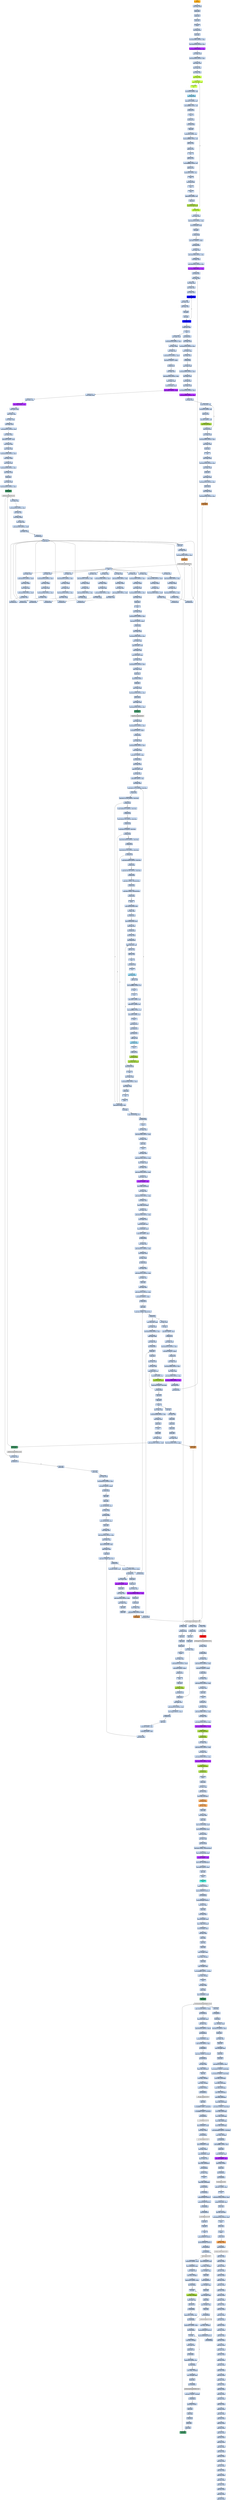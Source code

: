 strict digraph G {
	graph [bgcolor=transparent,
		name=G
	];
	node [color=lightsteelblue,
		fillcolor=lightsteelblue,
		shape=rectangle,
		style=filled
	];
	a0x00414060pushl_ebp	[color=lightgrey,
		fillcolor=orange,
		label="start\npushl %ebp"];
	a0x00414061movl_esp_ebp	[label="0x00414061\nmovl %esp, %ebp"];
	a0x00414060pushl_ebp -> a0x00414061movl_esp_ebp	[color="#000000"];
	a0x00414063pushl_ebx	[label="0x00414063\npushl %ebx"];
	a0x00414061movl_esp_ebp -> a0x00414063pushl_ebx	[color="#000000"];
	a0x00414064pushl_esi	[label="0x00414064\npushl %esi"];
	a0x00414063pushl_ebx -> a0x00414064pushl_esi	[color="#000000"];
	a0x00414065pushl_edi	[label="0x00414065\npushl %edi"];
	a0x00414064pushl_esi -> a0x00414065pushl_edi	[color="#000000"];
	a0x00414066pusha_	[label="0x00414066\npusha "];
	a0x00414065pushl_edi -> a0x00414066pusha_	[color="#000000"];
	a0x00414067call_0x0041406c	[label="0x00414067\ncall 0x0041406c"];
	a0x00414066pusha_ -> a0x00414067call_0x0041406c	[color="#000000"];
	a0x0041406cpopl_ebp	[label="0x0041406c\npopl %ebp"];
	a0x00414067call_0x0041406c -> a0x0041406cpopl_ebp	[color="#000000"];
	a0x0041406dsubl_0x40286cUINT32_ebp	[label="0x0041406d\nsubl $0x40286c<UINT32>, %ebp"];
	a0x0041406cpopl_ebp -> a0x0041406dsubl_0x40286cUINT32_ebp	[color="#000000"];
	a0x00414073movl_0x40345dUINT32_ecx	[label="0x00414073\nmovl $0x40345d<UINT32>, %ecx"];
	a0x0041406dsubl_0x40286cUINT32_ebp -> a0x00414073movl_0x40345dUINT32_ecx	[color="#000000"];
	a0x00414078subl_0x4028c6UINT32_ecx	[color=purple,
		fillcolor=purple,
		label="0x00414078\nsubl $0x4028c6<UINT32>, %ecx"];
	a0x00414073movl_0x40345dUINT32_ecx -> a0x00414078subl_0x4028c6UINT32_ecx	[color="#000000"];
	a0x0041407emovl_ebp_edx	[label="0x0041407e\nmovl %ebp, %edx"];
	a0x00414078subl_0x4028c6UINT32_ecx -> a0x0041407emovl_ebp_edx	[color="#000000"];
	a0x00414080addl_0x4028c6UINT32_edx	[label="0x00414080\naddl $0x4028c6<UINT32>, %edx"];
	a0x0041407emovl_ebp_edx -> a0x00414080addl_0x4028c6UINT32_edx	[color="#000000"];
	a0x00414086leal_edx__edi	[label="0x00414086\nleal (%edx), %edi"];
	a0x00414080addl_0x4028c6UINT32_edx -> a0x00414086leal_edx__edi	[color="#000000"];
	a0x00414088movl_edi_esi	[label="0x00414088\nmovl %edi, %esi"];
	a0x00414086leal_edx__edi -> a0x00414088movl_edi_esi	[color="#000000"];
	a0x0041408axorl_eax_eax	[label="0x0041408a\nxorl %eax, %eax"];
	a0x00414088movl_edi_esi -> a0x0041408axorl_eax_eax	[color="#000000"];
	a0x0041408cjmp_0x00414092	[color=olivedrab1,
		fillcolor=olivedrab1,
		label="0x0041408c\njmp 0x00414092"];
	a0x0041408axorl_eax_eax -> a0x0041408cjmp_0x00414092	[color="#000000"];
	a0x00414092lodsb_ds_esi__al	[color=olivedrab1,
		fillcolor=olivedrab1,
		label="0x00414092\nlodsb %ds:(%esi), %al"];
	a0x0041408cjmp_0x00414092 -> a0x00414092lodsb_ds_esi__al	[color="#000000"];
	a0x00414093stc_	[color=olivedrab1,
		fillcolor=olivedrab1,
		label="0x00414093\nstc "];
	a0x00414092lodsb_ds_esi__al -> a0x00414093stc_	[color="#000000"];
	a0x00414094xorb_0x2dUINT8_al	[label="0x00414094\nxorb $0x2d<UINT8>, %al"];
	a0x00414093stc_ -> a0x00414094xorb_0x2dUINT8_al	[color="#000000"];
	a0x00414096jmp_0x00414099	[color=skyblue,
		fillcolor=skyblue,
		label="0x00414096\njmp 0x00414099"];
	a0x00414094xorb_0x2dUINT8_al -> a0x00414096jmp_0x00414099	[color="#000000"];
	a0x00414099xorb_0x75UINT8_al	[label="0x00414099\nxorb $0x75<UINT8>, %al"];
	a0x00414096jmp_0x00414099 -> a0x00414099xorb_0x75UINT8_al	[color="#000000"];
	a0x0041409brolb_0xffffff9fUINT8_al	[label="0x0041409b\nrolb $0xffffff9f<UINT8>, %al"];
	a0x00414099xorb_0x75UINT8_al -> a0x0041409brolb_0xffffff9fUINT8_al	[color="#000000"];
	a0x0041409esubb_cl_al	[label="0x0041409e\nsubb %cl, %al"];
	a0x0041409brolb_0xffffff9fUINT8_al -> a0x0041409esubb_cl_al	[color="#000000"];
	a0x004140a0clc_	[label="0x004140a0\nclc "];
	a0x0041409esubb_cl_al -> a0x004140a0clc_	[color="#000000"];
	a0x004140a1subb_cl_al	[label="0x004140a1\nsubb %cl, %al"];
	a0x004140a0clc_ -> a0x004140a1subb_cl_al	[color="#000000"];
	a0x004140a3jmp_0x004140a6	[label="0x004140a3\njmp 0x004140a6"];
	a0x004140a1subb_cl_al -> a0x004140a3jmp_0x004140a6	[color="#000000"];
	a0x004140a6decb_al	[label="0x004140a6\ndecb %al"];
	a0x004140a3jmp_0x004140a6 -> a0x004140a6decb_al	[color="#000000"];
	a0x004140a8subb_0x2dUINT8_al	[label="0x004140a8\nsubb $0x2d<UINT8>, %al"];
	a0x004140a6decb_al -> a0x004140a8subb_0x2dUINT8_al	[color="#000000"];
	a0x004140aaaddb_0xffffff9dUINT8_al	[label="0x004140aa\naddb $0xffffff9d<UINT8>, %al"];
	a0x004140a8subb_0x2dUINT8_al -> a0x004140aaaddb_0xffffff9dUINT8_al	[color="#000000"];
	a0x004140acsubb_cl_al	[label="0x004140ac\nsubb %cl, %al"];
	a0x004140aaaddb_0xffffff9dUINT8_al -> a0x004140acsubb_cl_al	[color="#000000"];
	a0x004140aeaddb_cl_al	[label="0x004140ae\naddb %cl, %al"];
	a0x004140acsubb_cl_al -> a0x004140aeaddb_cl_al	[color="#000000"];
	a0x004140b0stc_	[label="0x004140b0\nstc "];
	a0x004140aeaddb_cl_al -> a0x004140b0stc_	[color="#000000"];
	a0x004140b1addb_cl_al	[label="0x004140b1\naddb %cl, %al"];
	a0x004140b0stc_ -> a0x004140b1addb_cl_al	[color="#000000"];
	a0x004140b3xorb_0xffffff89UINT8_al	[label="0x004140b3\nxorb $0xffffff89<UINT8>, %al"];
	a0x004140b1addb_cl_al -> a0x004140b3xorb_0xffffff89UINT8_al	[color="#000000"];
	a0x004140b5addb_cl_al	[label="0x004140b5\naddb %cl, %al"];
	a0x004140b3xorb_0xffffff89UINT8_al -> a0x004140b5addb_cl_al	[color="#000000"];
	a0x004140b7addb_0x30UINT8_al	[label="0x004140b7\naddb $0x30<UINT8>, %al"];
	a0x004140b5addb_cl_al -> a0x004140b7addb_0x30UINT8_al	[color="#000000"];
	a0x004140b9nop_	[label="0x004140b9\nnop "];
	a0x004140b7addb_0x30UINT8_al -> a0x004140b9nop_	[color="#000000"];
	a0x004140bajmp_0x004140bd	[label="0x004140ba\njmp 0x004140bd"];
	a0x004140b9nop_ -> a0x004140bajmp_0x004140bd	[color="#000000"];
	a0x004140bdnop_	[label="0x004140bd\nnop "];
	a0x004140bajmp_0x004140bd -> a0x004140bdnop_	[color="#000000"];
	a0x004140benop_	[label="0x004140be\nnop "];
	a0x004140bdnop_ -> a0x004140benop_	[color="#000000"];
	a0x004140bfaddb_0x42UINT8_al	[label="0x004140bf\naddb $0x42<UINT8>, %al"];
	a0x004140benop_ -> a0x004140bfaddb_0x42UINT8_al	[color="#000000"];
	a0x004140c1decb_al	[label="0x004140c1\ndecb %al"];
	a0x004140bfaddb_0x42UINT8_al -> a0x004140c1decb_al	[color="#000000"];
	a0x004140c3stosb_al_es_edi_	[color=yellowgreen,
		fillcolor=yellowgreen,
		label="0x004140c3\nstosb %al, %es:(%edi)"];
	a0x004140c1decb_al -> a0x004140c3stosb_al_es_edi_	[color="#000000"];
	a0x004140c4loop_0x00414092	[color=olivedrab1,
		fillcolor=olivedrab1,
		label="0x004140c4\nloop 0x00414092"];
	a0x004140c3stosb_al_es_edi_ -> a0x004140c4loop_0x00414092	[color="#000000"];
	a0x004140c4loop_0x00414092 -> a0x00414092lodsb_ds_esi__al	[color="#000000",
		label=T];
	a0x004140c6movl_ebp_edx	[label="0x004140c6\nmovl %ebp, %edx"];
	a0x004140c4loop_0x00414092 -> a0x004140c6movl_ebp_edx	[color="#000000",
		label=F];
	a0x004140c8addl_0x40321fUINT32_edx	[label="0x004140c8\naddl $0x40321f<UINT32>, %edx"];
	a0x004140c6movl_ebp_edx -> a0x004140c8addl_0x40321fUINT32_edx	[color="#000000"];
	a0x004140cemovl_0x20esp__eax	[label="0x004140ce\nmovl 0x20(%esp), %eax"];
	a0x004140c8addl_0x40321fUINT32_edx -> a0x004140cemovl_0x20esp__eax	[color="#000000"];
	a0x004140d2incl_eax	[label="0x004140d2\nincl %eax"];
	a0x004140cemovl_0x20esp__eax -> a0x004140d2incl_eax	[color="#000000"];
	a0x004140d3js_0x004140dd	[label="0x004140d3\njs 0x004140dd"];
	a0x004140d2incl_eax -> a0x004140d3js_0x004140dd	[color="#000000"];
	a0x004140d5movl_0x1UINT32_edx_	[label="0x004140d5\nmovl $0x1<UINT32>, (%edx)"];
	a0x004140d3js_0x004140dd -> a0x004140d5movl_0x1UINT32_edx_	[color="#000000",
		label=F];
	a0x004140dbjmp_0x004140e3	[label="0x004140db\njmp 0x004140e3"];
	a0x004140d5movl_0x1UINT32_edx_ -> a0x004140dbjmp_0x004140e3	[color="#000000"];
	a0x004140e3movl_ebp_edx	[label="0x004140e3\nmovl %ebp, %edx"];
	a0x004140dbjmp_0x004140e3 -> a0x004140e3movl_ebp_edx	[color="#000000"];
	a0x004140e5addl_0x402866UINT32_edx	[label="0x004140e5\naddl $0x402866<UINT32>, %edx"];
	a0x004140e3movl_ebp_edx -> a0x004140e5addl_0x402866UINT32_edx	[color="#000000"];
	a0x004140ebleal_edx__eax	[label="0x004140eb\nleal (%edx), %eax"];
	a0x004140e5addl_0x402866UINT32_edx -> a0x004140ebleal_edx__eax	[color="#000000"];
	a0x004140edmovl_0x403065UINT32_ecx	[label="0x004140ed\nmovl $0x403065<UINT32>, %ecx"];
	a0x004140ebleal_edx__eax -> a0x004140edmovl_0x403065UINT32_ecx	[color="#000000"];
	a0x004140f2subl_0x402866UINT32_ecx	[color=purple,
		fillcolor=purple,
		label="0x004140f2\nsubl $0x402866<UINT32>, %ecx"];
	a0x004140edmovl_0x403065UINT32_ecx -> a0x004140f2subl_0x402866UINT32_ecx	[color="#000000"];
	a0x004140f8call_0x00414401	[label="0x004140f8\ncall 0x00414401"];
	a0x004140f2subl_0x402866UINT32_ecx -> a0x004140f8call_0x00414401	[color="#000000"];
	a0x00414401movl_eax_edi	[label="0x00414401\nmovl %eax, %edi"];
	a0x004140f8call_0x00414401 -> a0x00414401movl_eax_edi	[color="#000000"];
	a0x00414403xorl_eax_eax	[label="0x00414403\nxorl %eax, %eax"];
	a0x00414401movl_eax_edi -> a0x00414403xorl_eax_eax	[color="#000000"];
	a0x00414405xorl_ebx_ebx	[label="0x00414405\nxorl %ebx, %ebx"];
	a0x00414403xorl_eax_eax -> a0x00414405xorl_ebx_ebx	[color="#000000"];
	a0x00414407xorl_edx_edx	[label="0x00414407\nxorl %edx, %edx"];
	a0x00414405xorl_ebx_ebx -> a0x00414407xorl_edx_edx	[color="#000000"];
	a0x00414409movb_edi__al	[color=blue,
		fillcolor=blue,
		label="0x00414409\nmovb (%edi), %al"];
	a0x00414407xorl_edx_edx -> a0x00414409movb_edi__al	[color="#000000"];
	a0x0041440bmull_edx_eax	[label="0x0041440b\nmull %edx, %eax"];
	a0x00414409movb_edi__al -> a0x0041440bmull_edx_eax	[color="#000000"];
	a0x0041440daddl_eax_ebx	[label="0x0041440d\naddl %eax, %ebx"];
	a0x0041440bmull_edx_eax -> a0x0041440daddl_eax_ebx	[color="#000000"];
	a0x0041440fincl_edx	[label="0x0041440f\nincl %edx"];
	a0x0041440daddl_eax_ebx -> a0x0041440fincl_edx	[color="#000000"];
	a0x00414410incl_edi	[label="0x00414410\nincl %edi"];
	a0x0041440fincl_edx -> a0x00414410incl_edi	[color="#000000"];
	a0x00414411loop_0x00414409	[color=blue,
		fillcolor=blue,
		label="0x00414411\nloop 0x00414409"];
	a0x00414410incl_edi -> a0x00414411loop_0x00414409	[color="#000000"];
	a0x00414411loop_0x00414409 -> a0x00414409movb_edi__al	[color="#000000",
		label=T];
	a0x00414413xchgl_eax_ebx	[label="0x00414413\nxchgl %eax, %ebx"];
	a0x00414411loop_0x00414409 -> a0x00414413xchgl_eax_ebx	[color="#000000",
		label=F];
	a0x00414414ret	[label="0x00414414\nret"];
	a0x00414413xchgl_eax_ebx -> a0x00414414ret	[color="#000000"];
	a0x004140fdmovl_ebp_edx	[label="0x004140fd\nmovl %ebp, %edx"];
	a0x00414414ret -> a0x004140fdmovl_ebp_edx	[color="#000000"];
	a0x00414815jmp_0x00414819	[label="0x00414815\njmp 0x00414819"];
	a0x00414414ret -> a0x00414815jmp_0x00414819	[color="#000000"];
	a0x004140ffaddl_0x40321bUINT32_edx	[label="0x004140ff\naddl $0x40321b<UINT32>, %edx"];
	a0x004140fdmovl_ebp_edx -> a0x004140ffaddl_0x40321bUINT32_edx	[color="#000000"];
	a0x00414105movl_eax_edx_	[label="0x00414105\nmovl %eax, (%edx)"];
	a0x004140ffaddl_0x40321bUINT32_edx -> a0x00414105movl_eax_edx_	[color="#000000"];
	a0x00414107movl_ebp_edx	[label="0x00414107\nmovl %ebp, %edx"];
	a0x00414105movl_eax_edx_ -> a0x00414107movl_ebp_edx	[color="#000000"];
	a0x00414109addl_0x403213UINT32_edx	[label="0x00414109\naddl $0x403213<UINT32>, %edx"];
	a0x00414107movl_ebp_edx -> a0x00414109addl_0x403213UINT32_edx	[color="#000000"];
	a0x0041410ftestl_0x1UINT32_edx_	[label="0x0041410f\ntestl $0x1<UINT32>, (%edx)"];
	a0x00414109addl_0x403213UINT32_edx -> a0x0041410ftestl_0x1UINT32_edx_	[color="#000000"];
	a0x00414115je_0x0041415f	[label="0x00414115\nje 0x0041415f"];
	a0x0041410ftestl_0x1UINT32_edx_ -> a0x00414115je_0x0041415f	[color="#000000"];
	a0x0041415fmovl_ebp_edx	[label="0x0041415f\nmovl %ebp, %edx"];
	a0x00414115je_0x0041415f -> a0x0041415fmovl_ebp_edx	[color="#000000",
		label=T];
	a0x00414161addl_0x40320bUINT32_edx	[label="0x00414161\naddl $0x40320b<UINT32>, %edx"];
	a0x0041415fmovl_ebp_edx -> a0x00414161addl_0x40320bUINT32_edx	[color="#000000"];
	a0x00414167movl_edx__eax	[label="0x00414167\nmovl (%edx), %eax"];
	a0x00414161addl_0x40320bUINT32_edx -> a0x00414167movl_edx__eax	[color="#000000"];
	a0x00414169addl_0x3ceax__eax	[label="0x00414169\naddl 0x3c(%eax), %eax"];
	a0x00414167movl_edx__eax -> a0x00414169addl_0x3ceax__eax	[color="#000000"];
	a0x0041416caddl_0x80UINT32_eax	[color=purple,
		fillcolor=purple,
		label="0x0041416c\naddl $0x80<UINT32>, %eax"];
	a0x00414169addl_0x3ceax__eax -> a0x0041416caddl_0x80UINT32_eax	[color="#000000"];
	a0x00414171movl_eax__ecx	[label="0x00414171\nmovl (%eax), %ecx"];
	a0x0041416caddl_0x80UINT32_eax -> a0x00414171movl_eax__ecx	[color="#000000"];
	a0x00414173addl_edx__ecx	[label="0x00414173\naddl (%edx), %ecx"];
	a0x00414171movl_eax__ecx -> a0x00414173addl_edx__ecx	[color="#000000"];
	a0x00414175addl_0x10UINT8_ecx	[color=purple,
		fillcolor=purple,
		label="0x00414175\naddl $0x10<UINT8>, %ecx"];
	a0x00414173addl_edx__ecx -> a0x00414175addl_0x10UINT8_ecx	[color="#000000"];
	a0x00414178movl_ecx__eax	[label="0x00414178\nmovl (%ecx), %eax"];
	a0x00414175addl_0x10UINT8_ecx -> a0x00414178movl_ecx__eax	[color="#000000"];
	a0x0041417aaddl_edx__eax	[label="0x0041417a\naddl (%edx), %eax"];
	a0x00414178movl_ecx__eax -> a0x0041417aaddl_edx__eax	[color="#000000"];
	a0x0041417cmovl_eax__ebx	[label="0x0041417c\nmovl (%eax), %ebx"];
	a0x0041417aaddl_edx__eax -> a0x0041417cmovl_eax__ebx	[color="#000000"];
	a0x0041417emovl_ebp_edx	[label="0x0041417e\nmovl %ebp, %edx"];
	a0x0041417cmovl_eax__ebx -> a0x0041417emovl_ebp_edx	[color="#000000"];
	a0x00414180addl_0x403397UINT32_edx	[label="0x00414180\naddl $0x403397<UINT32>, %edx"];
	a0x0041417emovl_ebp_edx -> a0x00414180addl_0x403397UINT32_edx	[color="#000000"];
	a0x00414186movl_ebx_edx_	[label="0x00414186\nmovl %ebx, (%edx)"];
	a0x00414180addl_0x403397UINT32_edx -> a0x00414186movl_ebx_edx_	[color="#000000"];
	a0x00414188addl_0x4UINT8_eax	[label="0x00414188\naddl $0x4<UINT8>, %eax"];
	a0x00414186movl_ebx_edx_ -> a0x00414188addl_0x4UINT8_eax	[color="#000000"];
	a0x0041418bmovl_eax__ebx	[label="0x0041418b\nmovl (%eax), %ebx"];
	a0x00414188addl_0x4UINT8_eax -> a0x0041418bmovl_eax__ebx	[color="#000000"];
	a0x0041418dmovl_ebp_edx	[label="0x0041418d\nmovl %ebp, %edx"];
	a0x0041418bmovl_eax__ebx -> a0x0041418dmovl_ebp_edx	[color="#000000"];
	a0x0041418faddl_0x40339bUINT32_edx	[label="0x0041418f\naddl $0x40339b<UINT32>, %edx"];
	a0x0041418dmovl_ebp_edx -> a0x0041418faddl_0x40339bUINT32_edx	[color="#000000"];
	a0x00414195movl_ebx_edx_	[label="0x00414195\nmovl %ebx, (%edx)"];
	a0x0041418faddl_0x40339bUINT32_edx -> a0x00414195movl_ebx_edx_	[color="#000000"];
	a0x00414197movl_ebp_edx	[label="0x00414197\nmovl %ebp, %edx"];
	a0x00414195movl_ebx_edx_ -> a0x00414197movl_ebp_edx	[color="#000000"];
	a0x00414199addl_0x40339fUINT32_edx	[label="0x00414199\naddl $0x40339f<UINT32>, %edx"];
	a0x00414197movl_ebp_edx -> a0x00414199addl_0x40339fUINT32_edx	[color="#000000"];
	a0x0041419fleal_edx__eax	[label="0x0041419f\nleal (%edx), %eax"];
	a0x00414199addl_0x40339fUINT32_edx -> a0x0041419fleal_edx__eax	[color="#000000"];
	a0x004141a1pushl_eax	[label="0x004141a1\npushl %eax"];
	a0x0041419fleal_edx__eax -> a0x004141a1pushl_eax	[color="#000000"];
	a0x004141a2movl_ebp_edx	[label="0x004141a2\nmovl %ebp, %edx"];
	a0x004141a1pushl_eax -> a0x004141a2movl_ebp_edx	[color="#000000"];
	a0x004141a4addl_0x403397UINT32_edx	[label="0x004141a4\naddl $0x403397<UINT32>, %edx"];
	a0x004141a2movl_ebp_edx -> a0x004141a4addl_0x403397UINT32_edx	[color="#000000"];
	a0x004141aacall_edx_	[color=seagreen,
		fillcolor=seagreen,
		label="0x004141aa\ncall (%edx)"];
	a0x004141a4addl_0x403397UINT32_edx -> a0x004141aacall_edx_	[color="#000000"];
	LoadLibraryA_kernel32_dll	[color=lightgrey,
		fillcolor=lightgrey,
		label="LoadLibraryA@kernel32.dll"];
	a0x004141aacall_edx_ -> LoadLibraryA_kernel32_dll	[color="#000000"];
	a0x004141acmovl_ebp_edx	[label="0x004141ac\nmovl %ebp, %edx"];
	LoadLibraryA_kernel32_dll -> a0x004141acmovl_ebp_edx	[color="#000000"];
	a0x0041467atestl_eax_eax	[label="0x0041467a\ntestl %eax, %eax"];
	LoadLibraryA_kernel32_dll -> a0x0041467atestl_eax_eax	[color="#000000"];
	a0x004141aeaddl_0x4033acUINT32_edx	[label="0x004141ae\naddl $0x4033ac<UINT32>, %edx"];
	a0x004141acmovl_ebp_edx -> a0x004141aeaddl_0x4033acUINT32_edx	[color="#000000"];
	a0x004141b4movl_eax_esi	[label="0x004141b4\nmovl %eax, %esi"];
	a0x004141aeaddl_0x4033acUINT32_edx -> a0x004141b4movl_eax_esi	[color="#000000"];
	a0x004141b6movl_eax_edx_	[label="0x004141b6\nmovl %eax, (%edx)"];
	a0x004141b4movl_eax_esi -> a0x004141b6movl_eax_edx_	[color="#000000"];
	a0x004141b8movl_ebp_edx	[label="0x004141b8\nmovl %ebp, %edx"];
	a0x004141b6movl_eax_edx_ -> a0x004141b8movl_ebp_edx	[color="#000000"];
	a0x004141baaddl_0x4033b0UINT32_edx	[label="0x004141ba\naddl $0x4033b0<UINT32>, %edx"];
	a0x004141b8movl_ebp_edx -> a0x004141baaddl_0x4033b0UINT32_edx	[color="#000000"];
	a0x004141c0leal_edx__eax	[label="0x004141c0\nleal (%edx), %eax"];
	a0x004141baaddl_0x4033b0UINT32_edx -> a0x004141c0leal_edx__eax	[color="#000000"];
	a0x004141c2call_0x004142a5	[label="0x004141c2\ncall 0x004142a5"];
	a0x004141c0leal_edx__eax -> a0x004141c2call_0x004142a5	[color="#000000"];
	a0x004142a5pushl_eax	[label="0x004142a5\npushl %eax"];
	a0x004141c2call_0x004142a5 -> a0x004142a5pushl_eax	[color="#000000"];
	a0x004142a6pushl_esi	[label="0x004142a6\npushl %esi"];
	a0x004142a5pushl_eax -> a0x004142a6pushl_esi	[color="#000000"];
	a0x004142a7movl_ebp_edx	[label="0x004142a7\nmovl %ebp, %edx"];
	a0x004142a6pushl_esi -> a0x004142a7movl_ebp_edx	[color="#000000"];
	a0x004142a9addl_0x40339bUINT32_edx	[label="0x004142a9\naddl $0x40339b<UINT32>, %edx"];
	a0x004142a7movl_ebp_edx -> a0x004142a9addl_0x40339bUINT32_edx	[color="#000000"];
	a0x004142afcall_edx_	[color=peru,
		fillcolor=peru,
		label="0x004142af\ncall (%edx)"];
	a0x004142a9addl_0x40339bUINT32_edx -> a0x004142afcall_edx_	[color="#000000"];
	GetProcAddress_kernel32_dll	[color=lightgrey,
		fillcolor=lightgrey,
		label="GetProcAddress@kernel32.dll"];
	a0x004142afcall_edx_ -> GetProcAddress_kernel32_dll	[color="#000000"];
	a0x004142b1ret	[label="0x004142b1\nret"];
	GetProcAddress_kernel32_dll -> a0x004142b1ret	[color="#000000"];
	a0x00414700orl_eax_eax	[label="0x00414700\norl %eax, %eax"];
	GetProcAddress_kernel32_dll -> a0x00414700orl_eax_eax	[color="#000000"];
	a0x004141c7movl_ebp_edx	[label="0x004141c7\nmovl %ebp, %edx"];
	a0x004142b1ret -> a0x004141c7movl_ebp_edx	[color="#000000"];
	a0x004141e0movl_ebp_edx	[label="0x004141e0\nmovl %ebp, %edx"];
	a0x004142b1ret -> a0x004141e0movl_ebp_edx	[color="#000000"];
	a0x004141f9movl_ebp_edx	[label="0x004141f9\nmovl %ebp, %edx"];
	a0x004142b1ret -> a0x004141f9movl_ebp_edx	[color="#000000"];
	a0x00414212movl_ebp_edx	[label="0x00414212\nmovl %ebp, %edx"];
	a0x004142b1ret -> a0x00414212movl_ebp_edx	[color="#000000"];
	a0x0041422bmovl_ebp_edx	[label="0x0041422b\nmovl %ebp, %edx"];
	a0x004142b1ret -> a0x0041422bmovl_ebp_edx	[color="#000000"];
	a0x00414244movl_ebp_edx	[label="0x00414244\nmovl %ebp, %edx"];
	a0x004142b1ret -> a0x00414244movl_ebp_edx	[color="#000000"];
	a0x0041425dmovl_ebp_edx	[label="0x0041425d\nmovl %ebp, %edx"];
	a0x004142b1ret -> a0x0041425dmovl_ebp_edx	[color="#000000"];
	a0x00414276movl_ebp_edx	[label="0x00414276\nmovl %ebp, %edx"];
	a0x004142b1ret -> a0x00414276movl_ebp_edx	[color="#000000"];
	a0x0041428fmovl_ebp_edx	[label="0x0041428f\nmovl %ebp, %edx"];
	a0x004142b1ret -> a0x0041428fmovl_ebp_edx	[color="#000000"];
	a0x004141c9addl_0x4033c1UINT32_edx	[label="0x004141c9\naddl $0x4033c1<UINT32>, %edx"];
	a0x004141c7movl_ebp_edx -> a0x004141c9addl_0x4033c1UINT32_edx	[color="#000000"];
	a0x004141cfmovl_eax_edx_	[label="0x004141cf\nmovl %eax, (%edx)"];
	a0x004141c9addl_0x4033c1UINT32_edx -> a0x004141cfmovl_eax_edx_	[color="#000000"];
	a0x004141d1movl_ebp_edx	[label="0x004141d1\nmovl %ebp, %edx"];
	a0x004141cfmovl_eax_edx_ -> a0x004141d1movl_ebp_edx	[color="#000000"];
	a0x004141d3addl_0x4033c5UINT32_edx	[label="0x004141d3\naddl $0x4033c5<UINT32>, %edx"];
	a0x004141d1movl_ebp_edx -> a0x004141d3addl_0x4033c5UINT32_edx	[color="#000000"];
	a0x004141d9leal_edx__eax	[label="0x004141d9\nleal (%edx), %eax"];
	a0x004141d3addl_0x4033c5UINT32_edx -> a0x004141d9leal_edx__eax	[color="#000000"];
	a0x004141dbcall_0x004142a5	[label="0x004141db\ncall 0x004142a5"];
	a0x004141d9leal_edx__eax -> a0x004141dbcall_0x004142a5	[color="#000000"];
	a0x004141dbcall_0x004142a5 -> a0x004142a5pushl_eax	[color="#000000"];
	a0x004141e2addl_0x4033d4UINT32_edx	[label="0x004141e2\naddl $0x4033d4<UINT32>, %edx"];
	a0x004141e0movl_ebp_edx -> a0x004141e2addl_0x4033d4UINT32_edx	[color="#000000"];
	a0x004141e8movl_eax_edx_	[label="0x004141e8\nmovl %eax, (%edx)"];
	a0x004141e2addl_0x4033d4UINT32_edx -> a0x004141e8movl_eax_edx_	[color="#000000"];
	a0x004141eamovl_ebp_edx	[label="0x004141ea\nmovl %ebp, %edx"];
	a0x004141e8movl_eax_edx_ -> a0x004141eamovl_ebp_edx	[color="#000000"];
	a0x004141ecaddl_0x4033d8UINT32_edx	[label="0x004141ec\naddl $0x4033d8<UINT32>, %edx"];
	a0x004141eamovl_ebp_edx -> a0x004141ecaddl_0x4033d8UINT32_edx	[color="#000000"];
	a0x004141f2leal_edx__eax	[label="0x004141f2\nleal (%edx), %eax"];
	a0x004141ecaddl_0x4033d8UINT32_edx -> a0x004141f2leal_edx__eax	[color="#000000"];
	a0x004141f4call_0x004142a5	[label="0x004141f4\ncall 0x004142a5"];
	a0x004141f2leal_edx__eax -> a0x004141f4call_0x004142a5	[color="#000000"];
	a0x004141f4call_0x004142a5 -> a0x004142a5pushl_eax	[color="#000000"];
	a0x004141fbaddl_0x4033ebUINT32_edx	[label="0x004141fb\naddl $0x4033eb<UINT32>, %edx"];
	a0x004141f9movl_ebp_edx -> a0x004141fbaddl_0x4033ebUINT32_edx	[color="#000000"];
	a0x00414201movl_eax_edx_	[label="0x00414201\nmovl %eax, (%edx)"];
	a0x004141fbaddl_0x4033ebUINT32_edx -> a0x00414201movl_eax_edx_	[color="#000000"];
	a0x00414203movl_ebp_edx	[label="0x00414203\nmovl %ebp, %edx"];
	a0x00414201movl_eax_edx_ -> a0x00414203movl_ebp_edx	[color="#000000"];
	a0x00414205addl_0x4033efUINT32_edx	[label="0x00414205\naddl $0x4033ef<UINT32>, %edx"];
	a0x00414203movl_ebp_edx -> a0x00414205addl_0x4033efUINT32_edx	[color="#000000"];
	a0x0041420bleal_edx__eax	[label="0x0041420b\nleal (%edx), %eax"];
	a0x00414205addl_0x4033efUINT32_edx -> a0x0041420bleal_edx__eax	[color="#000000"];
	a0x0041420dcall_0x004142a5	[label="0x0041420d\ncall 0x004142a5"];
	a0x0041420bleal_edx__eax -> a0x0041420dcall_0x004142a5	[color="#000000"];
	a0x0041420dcall_0x004142a5 -> a0x004142a5pushl_eax	[color="#000000"];
	a0x00414214addl_0x4033fbUINT32_edx	[label="0x00414214\naddl $0x4033fb<UINT32>, %edx"];
	a0x00414212movl_ebp_edx -> a0x00414214addl_0x4033fbUINT32_edx	[color="#000000"];
	a0x0041421amovl_eax_edx_	[label="0x0041421a\nmovl %eax, (%edx)"];
	a0x00414214addl_0x4033fbUINT32_edx -> a0x0041421amovl_eax_edx_	[color="#000000"];
	a0x0041421cmovl_ebp_edx	[label="0x0041421c\nmovl %ebp, %edx"];
	a0x0041421amovl_eax_edx_ -> a0x0041421cmovl_ebp_edx	[color="#000000"];
	a0x0041421eaddl_0x4033ffUINT32_edx	[label="0x0041421e\naddl $0x4033ff<UINT32>, %edx"];
	a0x0041421cmovl_ebp_edx -> a0x0041421eaddl_0x4033ffUINT32_edx	[color="#000000"];
	a0x00414224leal_edx__eax	[label="0x00414224\nleal (%edx), %eax"];
	a0x0041421eaddl_0x4033ffUINT32_edx -> a0x00414224leal_edx__eax	[color="#000000"];
	a0x00414226call_0x004142a5	[label="0x00414226\ncall 0x004142a5"];
	a0x00414224leal_edx__eax -> a0x00414226call_0x004142a5	[color="#000000"];
	a0x00414226call_0x004142a5 -> a0x004142a5pushl_eax	[color="#000000"];
	a0x0041422daddl_0x40340bUINT32_edx	[label="0x0041422d\naddl $0x40340b<UINT32>, %edx"];
	a0x0041422bmovl_ebp_edx -> a0x0041422daddl_0x40340bUINT32_edx	[color="#000000"];
	a0x00414233movl_eax_edx_	[label="0x00414233\nmovl %eax, (%edx)"];
	a0x0041422daddl_0x40340bUINT32_edx -> a0x00414233movl_eax_edx_	[color="#000000"];
	a0x00414235movl_ebp_edx	[label="0x00414235\nmovl %ebp, %edx"];
	a0x00414233movl_eax_edx_ -> a0x00414235movl_ebp_edx	[color="#000000"];
	a0x00414237addl_0x40340fUINT32_edx	[label="0x00414237\naddl $0x40340f<UINT32>, %edx"];
	a0x00414235movl_ebp_edx -> a0x00414237addl_0x40340fUINT32_edx	[color="#000000"];
	a0x0041423dleal_edx__eax	[label="0x0041423d\nleal (%edx), %eax"];
	a0x00414237addl_0x40340fUINT32_edx -> a0x0041423dleal_edx__eax	[color="#000000"];
	a0x0041423fcall_0x004142a5	[label="0x0041423f\ncall 0x004142a5"];
	a0x0041423dleal_edx__eax -> a0x0041423fcall_0x004142a5	[color="#000000"];
	a0x0041423fcall_0x004142a5 -> a0x004142a5pushl_eax	[color="#000000"];
	a0x00414246addl_0x40341aUINT32_edx	[label="0x00414246\naddl $0x40341a<UINT32>, %edx"];
	a0x00414244movl_ebp_edx -> a0x00414246addl_0x40341aUINT32_edx	[color="#000000"];
	a0x0041424cmovl_eax_edx_	[label="0x0041424c\nmovl %eax, (%edx)"];
	a0x00414246addl_0x40341aUINT32_edx -> a0x0041424cmovl_eax_edx_	[color="#000000"];
	a0x0041424emovl_ebp_edx	[label="0x0041424e\nmovl %ebp, %edx"];
	a0x0041424cmovl_eax_edx_ -> a0x0041424emovl_ebp_edx	[color="#000000"];
	a0x00414250addl_0x40341eUINT32_edx	[label="0x00414250\naddl $0x40341e<UINT32>, %edx"];
	a0x0041424emovl_ebp_edx -> a0x00414250addl_0x40341eUINT32_edx	[color="#000000"];
	a0x00414256leal_edx__eax	[label="0x00414256\nleal (%edx), %eax"];
	a0x00414250addl_0x40341eUINT32_edx -> a0x00414256leal_edx__eax	[color="#000000"];
	a0x00414258call_0x004142a5	[label="0x00414258\ncall 0x004142a5"];
	a0x00414256leal_edx__eax -> a0x00414258call_0x004142a5	[color="#000000"];
	a0x00414258call_0x004142a5 -> a0x004142a5pushl_eax	[color="#000000"];
	a0x0041425faddl_0x403427UINT32_edx	[label="0x0041425f\naddl $0x403427<UINT32>, %edx"];
	a0x0041425dmovl_ebp_edx -> a0x0041425faddl_0x403427UINT32_edx	[color="#000000"];
	a0x00414265movl_eax_edx_	[label="0x00414265\nmovl %eax, (%edx)"];
	a0x0041425faddl_0x403427UINT32_edx -> a0x00414265movl_eax_edx_	[color="#000000"];
	a0x00414267movl_ebp_edx	[label="0x00414267\nmovl %ebp, %edx"];
	a0x00414265movl_eax_edx_ -> a0x00414267movl_ebp_edx	[color="#000000"];
	a0x00414269addl_0x40342bUINT32_edx	[label="0x00414269\naddl $0x40342b<UINT32>, %edx"];
	a0x00414267movl_ebp_edx -> a0x00414269addl_0x40342bUINT32_edx	[color="#000000"];
	a0x0041426fleal_edx__eax	[label="0x0041426f\nleal (%edx), %eax"];
	a0x00414269addl_0x40342bUINT32_edx -> a0x0041426fleal_edx__eax	[color="#000000"];
	a0x00414271call_0x004142a5	[label="0x00414271\ncall 0x004142a5"];
	a0x0041426fleal_edx__eax -> a0x00414271call_0x004142a5	[color="#000000"];
	a0x00414271call_0x004142a5 -> a0x004142a5pushl_eax	[color="#000000"];
	a0x00414278addl_0x403437UINT32_edx	[label="0x00414278\naddl $0x403437<UINT32>, %edx"];
	a0x00414276movl_ebp_edx -> a0x00414278addl_0x403437UINT32_edx	[color="#000000"];
	a0x0041427emovl_eax_edx_	[label="0x0041427e\nmovl %eax, (%edx)"];
	a0x00414278addl_0x403437UINT32_edx -> a0x0041427emovl_eax_edx_	[color="#000000"];
	a0x00414280movl_ebp_edx	[label="0x00414280\nmovl %ebp, %edx"];
	a0x0041427emovl_eax_edx_ -> a0x00414280movl_ebp_edx	[color="#000000"];
	a0x00414282addl_0x40343bUINT32_edx	[label="0x00414282\naddl $0x40343b<UINT32>, %edx"];
	a0x00414280movl_ebp_edx -> a0x00414282addl_0x40343bUINT32_edx	[color="#000000"];
	a0x00414288leal_edx__eax	[label="0x00414288\nleal (%edx), %eax"];
	a0x00414282addl_0x40343bUINT32_edx -> a0x00414288leal_edx__eax	[color="#000000"];
	a0x0041428acall_0x004142a5	[label="0x0041428a\ncall 0x004142a5"];
	a0x00414288leal_edx__eax -> a0x0041428acall_0x004142a5	[color="#000000"];
	a0x0041428acall_0x004142a5 -> a0x004142a5pushl_eax	[color="#000000"];
	a0x00414291addl_0x403447UINT32_edx	[label="0x00414291\naddl $0x403447<UINT32>, %edx"];
	a0x0041428fmovl_ebp_edx -> a0x00414291addl_0x403447UINT32_edx	[color="#000000"];
	a0x00414297movl_eax_edx_	[label="0x00414297\nmovl %eax, (%edx)"];
	a0x00414291addl_0x403447UINT32_edx -> a0x00414297movl_eax_edx_	[color="#000000"];
	a0x00414299movl_ebp_edx	[label="0x00414299\nmovl %ebp, %edx"];
	a0x00414297movl_eax_edx_ -> a0x00414299movl_ebp_edx	[color="#000000"];
	a0x0041429baddl_0x402ab2UINT32_edx	[label="0x0041429b\naddl $0x402ab2<UINT32>, %edx"];
	a0x00414299movl_ebp_edx -> a0x0041429baddl_0x402ab2UINT32_edx	[color="#000000"];
	a0x004142a1leal_edx__eax	[label="0x004142a1\nleal (%edx), %eax"];
	a0x0041429baddl_0x402ab2UINT32_edx -> a0x004142a1leal_edx__eax	[color="#000000"];
	a0x004142a3pushl_eax	[label="0x004142a3\npushl %eax"];
	a0x004142a1leal_edx__eax -> a0x004142a3pushl_eax	[color="#000000"];
	a0x004142a4ret	[label="0x004142a4\nret"];
	a0x004142a3pushl_eax -> a0x004142a4ret	[color="#000000"];
	a0x004142b2movl_ebp_edx	[label="0x004142b2\nmovl %ebp, %edx"];
	a0x004142a4ret -> a0x004142b2movl_ebp_edx	[color="#000000"];
	a0x004142b4addl_0x403213UINT32_edx	[label="0x004142b4\naddl $0x403213<UINT32>, %edx"];
	a0x004142b2movl_ebp_edx -> a0x004142b4addl_0x403213UINT32_edx	[color="#000000"];
	a0x004142batestl_0x10UINT32_edx_	[label="0x004142ba\ntestl $0x10<UINT32>, (%edx)"];
	a0x004142b4addl_0x403213UINT32_edx -> a0x004142batestl_0x10UINT32_edx_	[color="#000000"];
	a0x004142c0je_0x004142fd	[label="0x004142c0\nje 0x004142fd"];
	a0x004142batestl_0x10UINT32_edx_ -> a0x004142c0je_0x004142fd	[color="#000000"];
	a0x004142fdmovl_ebp_edx	[label="0x004142fd\nmovl %ebp, %edx"];
	a0x004142c0je_0x004142fd -> a0x004142fdmovl_ebp_edx	[color="#000000",
		label=T];
	a0x004142ffaddl_0x40320bUINT32_edx	[label="0x004142ff\naddl $0x40320b<UINT32>, %edx"];
	a0x004142fdmovl_ebp_edx -> a0x004142ffaddl_0x40320bUINT32_edx	[color="#000000"];
	a0x00414305movl_edx__edi	[label="0x00414305\nmovl (%edx), %edi"];
	a0x004142ffaddl_0x40320bUINT32_edx -> a0x00414305movl_edx__edi	[color="#000000"];
	a0x00414307addl_0x3cedi__edi	[label="0x00414307\naddl 0x3c(%edi), %edi"];
	a0x00414305movl_edx__edi -> a0x00414307addl_0x3cedi__edi	[color="#000000"];
	a0x0041430amovl_edx__esi	[label="0x0041430a\nmovl (%edx), %esi"];
	a0x00414307addl_0x3cedi__edi -> a0x0041430amovl_edx__esi	[color="#000000"];
	a0x0041430cmovl_0x54edi__ecx	[label="0x0041430c\nmovl 0x54(%edi), %ecx"];
	a0x0041430amovl_edx__esi -> a0x0041430cmovl_0x54edi__ecx	[color="#000000"];
	a0x0041430fmovl_ebp_edx	[label="0x0041430f\nmovl %ebp, %edx"];
	a0x0041430cmovl_0x54edi__ecx -> a0x0041430fmovl_ebp_edx	[color="#000000"];
	a0x00414311addl_0x403479UINT32_edx	[label="0x00414311\naddl $0x403479<UINT32>, %edx"];
	a0x0041430fmovl_ebp_edx -> a0x00414311addl_0x403479UINT32_edx	[color="#000000"];
	a0x00414317leal_edx__eax	[label="0x00414317\nleal (%edx), %eax"];
	a0x00414311addl_0x403479UINT32_edx -> a0x00414317leal_edx__eax	[color="#000000"];
	a0x00414319pushl_eax	[label="0x00414319\npushl %eax"];
	a0x00414317leal_edx__eax -> a0x00414319pushl_eax	[color="#000000"];
	a0x0041431apushl_0x4UINT8	[label="0x0041431a\npushl $0x4<UINT8>"];
	a0x00414319pushl_eax -> a0x0041431apushl_0x4UINT8	[color="#000000"];
	a0x0041431cpushl_ecx	[label="0x0041431c\npushl %ecx"];
	a0x0041431apushl_0x4UINT8 -> a0x0041431cpushl_ecx	[color="#000000"];
	a0x0041431dmovl_ebp_edx	[label="0x0041431d\nmovl %ebp, %edx"];
	a0x0041431cpushl_ecx -> a0x0041431dmovl_ebp_edx	[color="#000000"];
	a0x0041431faddl_0x40320bUINT32_edx	[label="0x0041431f\naddl $0x40320b<UINT32>, %edx"];
	a0x0041431dmovl_ebp_edx -> a0x0041431faddl_0x40320bUINT32_edx	[color="#000000"];
	a0x00414325pushl_edx_	[label="0x00414325\npushl (%edx)"];
	a0x0041431faddl_0x40320bUINT32_edx -> a0x00414325pushl_edx_	[color="#000000"];
	a0x00414327movl_ebp_edx	[label="0x00414327\nmovl %ebp, %edx"];
	a0x00414325pushl_edx_ -> a0x00414327movl_ebp_edx	[color="#000000"];
	a0x00414329addl_0x4033d4UINT32_edx	[label="0x00414329\naddl $0x4033d4<UINT32>, %edx"];
	a0x00414327movl_ebp_edx -> a0x00414329addl_0x4033d4UINT32_edx	[color="#000000"];
	a0x0041432fcall_edx_	[color=seagreen,
		fillcolor=seagreen,
		label="0x0041432f\ncall (%edx)"];
	a0x00414329addl_0x4033d4UINT32_edx -> a0x0041432fcall_edx_	[color="#000000"];
	VirtualProtect_Kernel32_dll	[color=lightgrey,
		fillcolor=lightgrey,
		label="VirtualProtect@Kernel32.dll"];
	a0x0041432fcall_edx_ -> VirtualProtect_Kernel32_dll	[color="#000000"];
	a0x00414331movl_ebp_edx	[label="0x00414331\nmovl %ebp, %edx"];
	VirtualProtect_Kernel32_dll -> a0x00414331movl_ebp_edx	[color="#000000"];
	a0x00414333addl_0x403213UINT32_edx	[label="0x00414333\naddl $0x403213<UINT32>, %edx"];
	a0x00414331movl_ebp_edx -> a0x00414333addl_0x403213UINT32_edx	[color="#000000"];
	a0x00414339testl_0x8UINT32_edx_	[label="0x00414339\ntestl $0x8<UINT32>, (%edx)"];
	a0x00414333addl_0x403213UINT32_edx -> a0x00414339testl_0x8UINT32_edx_	[color="#000000"];
	a0x0041433fje_0x0041442e	[label="0x0041433f\nje 0x0041442e"];
	a0x00414339testl_0x8UINT32_edx_ -> a0x0041433fje_0x0041442e	[color="#000000"];
	a0x0041442emovl_ebp_edx	[label="0x0041442e\nmovl %ebp, %edx"];
	a0x0041433fje_0x0041442e -> a0x0041442emovl_ebp_edx	[color="#000000",
		label=T];
	a0x00414430addl_0x40320bUINT32_edx	[label="0x00414430\naddl $0x40320b<UINT32>, %edx"];
	a0x0041442emovl_ebp_edx -> a0x00414430addl_0x40320bUINT32_edx	[color="#000000"];
	a0x00414436movl_edx__eax	[label="0x00414436\nmovl (%edx), %eax"];
	a0x00414430addl_0x40320bUINT32_edx -> a0x00414436movl_edx__eax	[color="#000000"];
	a0x00414438movl_0x1UINT32_ebx	[label="0x00414438\nmovl $0x1<UINT32>, %ebx"];
	a0x00414436movl_edx__eax -> a0x00414438movl_0x1UINT32_ebx	[color="#000000"];
	a0x0041443dcall_0x00414494	[label="0x0041443d\ncall 0x00414494"];
	a0x00414438movl_0x1UINT32_ebx -> a0x0041443dcall_0x00414494	[color="#000000"];
	a0x00414494movl_eax_edi	[label="0x00414494\nmovl %eax, %edi"];
	a0x0041443dcall_0x00414494 -> a0x00414494movl_eax_edi	[color="#000000"];
	a0x00414496addl_0x3cedi__edi	[label="0x00414496\naddl 0x3c(%edi), %edi"];
	a0x00414494movl_eax_edi -> a0x00414496addl_0x3cedi__edi	[color="#000000"];
	a0x00414499movl_edi_esi	[label="0x00414499\nmovl %edi, %esi"];
	a0x00414496addl_0x3cedi__edi -> a0x00414499movl_edi_esi	[color="#000000"];
	a0x0041449baddl_0xf8UINT32_esi	[label="0x0041449b\naddl $0xf8<UINT32>, %esi"];
	a0x00414499movl_edi_esi -> a0x0041449baddl_0xf8UINT32_esi	[color="#000000"];
	a0x004144a1xorl_edx_edx	[label="0x004144a1\nxorl %edx, %edx"];
	a0x0041449baddl_0xf8UINT32_esi -> a0x004144a1xorl_edx_edx	[color="#000000"];
	a0x004144a3cmpl_0x63727372UINT32_ds_esi_	[label="0x004144a3\ncmpl $0x63727372<UINT32>, %ds:(%esi)"];
	a0x004144a1xorl_edx_edx -> a0x004144a3cmpl_0x63727372UINT32_ds_esi_	[color="#000000"];
	a0x004144aaje_0x0041453f	[label="0x004144aa\nje 0x0041453f"];
	a0x004144a3cmpl_0x63727372UINT32_ds_esi_ -> a0x004144aaje_0x0041453f	[color="#000000"];
	a0x004144b0cmpl_0x7273722eUINT32_ds_esi_	[label="0x004144b0\ncmpl $0x7273722e<UINT32>, %ds:(%esi)"];
	a0x004144aaje_0x0041453f -> a0x004144b0cmpl_0x7273722eUINT32_ds_esi_	[color="#000000",
		label=F];
	a0x004144b7je_0x0041453f	[label="0x004144b7\nje 0x0041453f"];
	a0x004144b0cmpl_0x7273722eUINT32_ds_esi_ -> a0x004144b7je_0x0041453f	[color="#000000"];
	a0x004144bdcmpl_0x6f6c6572UINT32_ds_esi_	[label="0x004144bd\ncmpl $0x6f6c6572<UINT32>, %ds:(%esi)"];
	a0x004144b7je_0x0041453f -> a0x004144bdcmpl_0x6f6c6572UINT32_ds_esi_	[color="#000000",
		label=F];
	a0x0041453faddl_0x28UINT8_esi	[label="0x0041453f\naddl $0x28<UINT8>, %esi"];
	a0x004144b7je_0x0041453f -> a0x0041453faddl_0x28UINT8_esi	[color="#000000",
		label=T];
	a0x004144c4je_0x0041453f	[label="0x004144c4\nje 0x0041453f"];
	a0x004144bdcmpl_0x6f6c6572UINT32_ds_esi_ -> a0x004144c4je_0x0041453f	[color="#000000"];
	a0x004144c6cmpl_0x6c65722eUINT32_ds_esi_	[label="0x004144c6\ncmpl $0x6c65722e<UINT32>, %ds:(%esi)"];
	a0x004144c4je_0x0041453f -> a0x004144c6cmpl_0x6c65722eUINT32_ds_esi_	[color="#000000",
		label=F];
	a0x004144cdje_0x0041453f	[label="0x004144cd\nje 0x0041453f"];
	a0x004144c6cmpl_0x6c65722eUINT32_ds_esi_ -> a0x004144cdje_0x0041453f	[color="#000000"];
	a0x004144cfcmpl_0x4379UINT32_ds_esi_	[label="0x004144cf\ncmpl $0x4379<UINT32>, %ds:(%esi)"];
	a0x004144cdje_0x0041453f -> a0x004144cfcmpl_0x4379UINT32_ds_esi_	[color="#000000",
		label=F];
	a0x004144d6je_0x0041453f	[label="0x004144d6\nje 0x0041453f"];
	a0x004144cfcmpl_0x4379UINT32_ds_esi_ -> a0x004144d6je_0x0041453f	[color="#000000"];
	a0x004144d8cmpl_0x6164652eUINT32_ds_esi_	[label="0x004144d8\ncmpl $0x6164652e<UINT32>, %ds:(%esi)"];
	a0x004144d6je_0x0041453f -> a0x004144d8cmpl_0x6164652eUINT32_ds_esi_	[color="#000000",
		label=F];
	a0x004144d6je_0x0041453f -> a0x0041453faddl_0x28UINT8_esi	[color="#000000",
		label=T];
	a0x004144dfje_0x0041453f	[label="0x004144df\nje 0x0041453f"];
	a0x004144d8cmpl_0x6164652eUINT32_ds_esi_ -> a0x004144dfje_0x0041453f	[color="#000000"];
	a0x004144e1cmpl_0x6164722eUINT32_ds_esi_	[label="0x004144e1\ncmpl $0x6164722e<UINT32>, %ds:(%esi)"];
	a0x004144dfje_0x0041453f -> a0x004144e1cmpl_0x6164722eUINT32_ds_esi_	[color="#000000",
		label=F];
	a0x004144e8je_0x0041453f	[label="0x004144e8\nje 0x0041453f"];
	a0x004144e1cmpl_0x6164722eUINT32_ds_esi_ -> a0x004144e8je_0x0041453f	[color="#000000"];
	a0x004144eacmpl_0x6164692eUINT32_ds_esi_	[label="0x004144ea\ncmpl $0x6164692e<UINT32>, %ds:(%esi)"];
	a0x004144e8je_0x0041453f -> a0x004144eacmpl_0x6164692eUINT32_ds_esi_	[color="#000000",
		label=F];
	a0x004144e8je_0x0041453f -> a0x0041453faddl_0x28UINT8_esi	[color="#000000",
		label=T];
	a0x004144f1je_0x0041453f	[label="0x004144f1\nje 0x0041453f"];
	a0x004144eacmpl_0x6164692eUINT32_ds_esi_ -> a0x004144f1je_0x0041453f	[color="#000000"];
	a0x004144f3cmpl_0x736c742eUINT32_ds_esi_	[label="0x004144f3\ncmpl $0x736c742e<UINT32>, %ds:(%esi)"];
	a0x004144f1je_0x0041453f -> a0x004144f3cmpl_0x736c742eUINT32_ds_esi_	[color="#000000",
		label=F];
	a0x004144faje_0x0041453f	[label="0x004144fa\nje 0x0041453f"];
	a0x004144f3cmpl_0x736c742eUINT32_ds_esi_ -> a0x004144faje_0x0041453f	[color="#000000"];
	a0x004144fccmpl_0x0UINT8_ds_0x14esi_	[label="0x004144fc\ncmpl $0x0<UINT8>, %ds:0x14(%esi)"];
	a0x004144faje_0x0041453f -> a0x004144fccmpl_0x0UINT8_ds_0x14esi_	[color="#000000",
		label=F];
	a0x00414501je_0x0041453f	[label="0x00414501\nje 0x0041453f"];
	a0x004144fccmpl_0x0UINT8_ds_0x14esi_ -> a0x00414501je_0x0041453f	[color="#000000"];
	a0x00414503cmpl_0x0UINT8_ds_0x10esi_	[label="0x00414503\ncmpl $0x0<UINT8>, %ds:0x10(%esi)"];
	a0x00414501je_0x0041453f -> a0x00414503cmpl_0x0UINT8_ds_0x10esi_	[color="#000000",
		label=F];
	a0x00414508je_0x0041453f	[label="0x00414508\nje 0x0041453f"];
	a0x00414503cmpl_0x0UINT8_ds_0x10esi_ -> a0x00414508je_0x0041453f	[color="#000000"];
	a0x0041450apusha_	[label="0x0041450a\npusha "];
	a0x00414508je_0x0041453f -> a0x0041450apusha_	[color="#000000",
		label=F];
	a0x0041450bmovl_ds_0x10esi__ecx	[label="0x0041450b\nmovl %ds:0x10(%esi), %ecx"];
	a0x0041450apusha_ -> a0x0041450bmovl_ds_0x10esi__ecx	[color="#000000"];
	a0x0041450forl_ebx_ebx	[label="0x0041450f\norl %ebx, %ebx"];
	a0x0041450bmovl_ds_0x10esi__ecx -> a0x0041450forl_ebx_ebx	[color="#000000"];
	a0x00414511jne_0x00414520	[label="0x00414511\njne 0x00414520"];
	a0x0041450forl_ebx_ebx -> a0x00414511jne_0x00414520	[color="#000000"];
	a0x00414520movl_ds_0xcesi__esi	[label="0x00414520\nmovl %ds:0xc(%esi), %esi"];
	a0x00414511jne_0x00414520 -> a0x00414520movl_ds_0xcesi__esi	[color="#000000",
		label=T];
	a0x00414524addl_eax_esi	[label="0x00414524\naddl %eax, %esi"];
	a0x00414520movl_ds_0xcesi__esi -> a0x00414524addl_eax_esi	[color="#000000"];
	a0x00414526call_0x0041444e	[label="0x00414526\ncall 0x0041444e"];
	a0x00414524addl_eax_esi -> a0x00414526call_0x0041444e	[color="#000000"];
	a0x0041444emovl_esi_edi	[label="0x0041444e\nmovl %esi, %edi"];
	a0x00414526call_0x0041444e -> a0x0041444emovl_esi_edi	[color="#000000"];
	a0x00414450jmp_0x00414456	[label="0x00414450\njmp 0x00414456"];
	a0x0041444emovl_esi_edi -> a0x00414450jmp_0x00414456	[color="#000000"];
	a0x00414456lodsb_ds_esi__al	[label="0x00414456\nlodsb %ds:(%esi), %al"];
	a0x00414450jmp_0x00414456 -> a0x00414456lodsb_ds_esi__al	[color="#000000"];
	a0x00414457addb_cl_al	[label="0x00414457\naddb %cl, %al"];
	a0x00414456lodsb_ds_esi__al -> a0x00414457addb_cl_al	[color="#000000"];
	a0x00414459subb_cl_al	[label="0x00414459\nsubb %cl, %al"];
	a0x00414457addb_cl_al -> a0x00414459subb_cl_al	[color="#000000"];
	a0x0041445bclc_	[label="0x0041445b\nclc "];
	a0x00414459subb_cl_al -> a0x0041445bclc_	[color="#000000"];
	a0x0041445cjmp_0x0041445f	[label="0x0041445c\njmp 0x0041445f"];
	a0x0041445bclc_ -> a0x0041445cjmp_0x0041445f	[color="#000000"];
	a0x0041445fclc_	[label="0x0041445f\nclc "];
	a0x0041445cjmp_0x0041445f -> a0x0041445fclc_	[color="#000000"];
	a0x00414460jmp_0x00414463	[color=skyblue,
		fillcolor=skyblue,
		label="0x00414460\njmp 0x00414463"];
	a0x0041445fclc_ -> a0x00414460jmp_0x00414463	[color="#000000"];
	a0x00414463addb_cl_al	[label="0x00414463\naddb %cl, %al"];
	a0x00414460jmp_0x00414463 -> a0x00414463addb_cl_al	[color="#000000"];
	a0x00414465xorb_0xffffffcbUINT8_al	[label="0x00414465\nxorb $0xffffffcb<UINT8>, %al"];
	a0x00414463addb_cl_al -> a0x00414465xorb_0xffffffcbUINT8_al	[color="#000000"];
	a0x00414467clc_	[label="0x00414467\nclc "];
	a0x00414465xorb_0xffffffcbUINT8_al -> a0x00414467clc_	[color="#000000"];
	a0x00414468clc_	[label="0x00414468\nclc "];
	a0x00414467clc_ -> a0x00414468clc_	[color="#000000"];
	a0x00414469subb_0x65UINT8_al	[label="0x00414469\nsubb $0x65<UINT8>, %al"];
	a0x00414468clc_ -> a0x00414469subb_0x65UINT8_al	[color="#000000"];
	a0x0041446baddb_0x27UINT8_al	[label="0x0041446b\naddb $0x27<UINT8>, %al"];
	a0x00414469subb_0x65UINT8_al -> a0x0041446baddb_0x27UINT8_al	[color="#000000"];
	a0x0041446dxorb_0xffffffcaUINT8_al	[label="0x0041446d\nxorb $0xffffffca<UINT8>, %al"];
	a0x0041446baddb_0x27UINT8_al -> a0x0041446dxorb_0xffffffcaUINT8_al	[color="#000000"];
	a0x0041446frolb_0x59UINT8_al	[label="0x0041446f\nrolb $0x59<UINT8>, %al"];
	a0x0041446dxorb_0xffffffcaUINT8_al -> a0x0041446frolb_0x59UINT8_al	[color="#000000"];
	a0x00414472clc_	[label="0x00414472\nclc "];
	a0x0041446frolb_0x59UINT8_al -> a0x00414472clc_	[color="#000000"];
	a0x00414473jmp_0x00414476	[label="0x00414473\njmp 0x00414476"];
	a0x00414472clc_ -> a0x00414473jmp_0x00414476	[color="#000000"];
	a0x00414476jmp_0x00414479	[label="0x00414476\njmp 0x00414479"];
	a0x00414473jmp_0x00414476 -> a0x00414476jmp_0x00414479	[color="#000000"];
	a0x00414479jmp_0x0041447c	[label="0x00414479\njmp 0x0041447c"];
	a0x00414476jmp_0x00414479 -> a0x00414479jmp_0x0041447c	[color="#000000"];
	a0x0041447caddb_cl_al	[label="0x0041447c\naddb %cl, %al"];
	a0x00414479jmp_0x0041447c -> a0x0041447caddb_cl_al	[color="#000000"];
	a0x0041447ejmp_0x00414481	[color=skyblue,
		fillcolor=skyblue,
		label="0x0041447e\njmp 0x00414481"];
	a0x0041447caddb_cl_al -> a0x0041447ejmp_0x00414481	[color="#000000"];
	a0x00414481stc_	[label="0x00414481\nstc "];
	a0x0041447ejmp_0x00414481 -> a0x00414481stc_	[color="#000000"];
	a0x00414482subb_cl_al	[label="0x00414482\nsubb %cl, %al"];
	a0x00414481stc_ -> a0x00414482subb_cl_al	[color="#000000"];
	a0x00414484jmp_0x00414487	[color=yellowgreen,
		fillcolor=yellowgreen,
		label="0x00414484\njmp 0x00414487"];
	a0x00414482subb_cl_al -> a0x00414484jmp_0x00414487	[color="#000000"];
	a0x00414487stosb_al_es_edi_	[color=yellowgreen,
		fillcolor=yellowgreen,
		label="0x00414487\nstosb %al, %es:(%edi)"];
	a0x00414484jmp_0x00414487 -> a0x00414487stosb_al_es_edi_	[color="#000000"];
	a0x00414488loop_0x00414456	[label="0x00414488\nloop 0x00414456"];
	a0x00414487stosb_al_es_edi_ -> a0x00414488loop_0x00414456	[color="#000000"];
	a0x00414488loop_0x00414456 -> a0x00414456lodsb_ds_esi__al	[color="#000000",
		label=T];
	a0x0041448aret	[label="0x0041448a\nret"];
	a0x00414488loop_0x00414456 -> a0x0041448aret	[color="#000000",
		label=F];
	a0x0041452bmovl_ebp_edx	[label="0x0041452b\nmovl %ebp, %edx"];
	a0x0041448aret -> a0x0041452bmovl_ebp_edx	[color="#000000"];
	a0x0041452daddl_0x402d3eUINT32_edx	[label="0x0041452d\naddl $0x402d3e<UINT32>, %edx"];
	a0x0041452bmovl_ebp_edx -> a0x0041452daddl_0x402d3eUINT32_edx	[color="#000000"];
	a0x00414533leal_edx__eax	[label="0x00414533\nleal (%edx), %eax"];
	a0x0041452daddl_0x402d3eUINT32_edx -> a0x00414533leal_edx__eax	[color="#000000"];
	a0x00414535pushl_eax	[label="0x00414535\npushl %eax"];
	a0x00414533leal_edx__eax -> a0x00414535pushl_eax	[color="#000000"];
	a0x00414536ret	[label="0x00414536\nret"];
	a0x00414535pushl_eax -> a0x00414536ret	[color="#000000"];
	a0x0041453epopa_	[label="0x0041453e\npopa "];
	a0x00414536ret -> a0x0041453epopa_	[color="#000000"];
	a0x0041453epopa_ -> a0x0041453faddl_0x28UINT8_esi	[color="#000000"];
	a0x00414542incl_edx	[label="0x00414542\nincl %edx"];
	a0x0041453faddl_0x28UINT8_esi -> a0x00414542incl_edx	[color="#000000"];
	a0x00414543cmpw_ds_0x6edi__dx	[label="0x00414543\ncmpw %ds:0x6(%edi), %dx"];
	a0x00414542incl_edx -> a0x00414543cmpw_ds_0x6edi__dx	[color="#000000"];
	a0x00414548jne_0x004144a3	[label="0x00414548\njne 0x004144a3"];
	a0x00414543cmpw_ds_0x6edi__dx -> a0x00414548jne_0x004144a3	[color="#000000"];
	a0x00414548jne_0x004144a3 -> a0x004144a3cmpl_0x63727372UINT32_ds_esi_	[color="#000000",
		label=T];
	a0x0041454eret	[label="0x0041454e\nret"];
	a0x00414548jne_0x004144a3 -> a0x0041454eret	[color="#000000",
		label=F];
	a0x00414442movl_ebp_edx	[label="0x00414442\nmovl %ebp, %edx"];
	a0x0041454eret -> a0x00414442movl_ebp_edx	[color="#000000"];
	a0x00414444addl_0x402d4fUINT32_edx	[label="0x00414444\naddl $0x402d4f<UINT32>, %edx"];
	a0x00414442movl_ebp_edx -> a0x00414444addl_0x402d4fUINT32_edx	[color="#000000"];
	a0x0041444aleal_edx__eax	[label="0x0041444a\nleal (%edx), %eax"];
	a0x00414444addl_0x402d4fUINT32_edx -> a0x0041444aleal_edx__eax	[color="#000000"];
	a0x0041444cpushl_eax	[label="0x0041444c\npushl %eax"];
	a0x0041444aleal_edx__eax -> a0x0041444cpushl_eax	[color="#000000"];
	a0x0041444dret	[label="0x0041444d\nret"];
	a0x0041444cpushl_eax -> a0x0041444dret	[color="#000000"];
	a0x0041454fmovl_ebp_edx	[label="0x0041454f\nmovl %ebp, %edx"];
	a0x0041444dret -> a0x0041454fmovl_ebp_edx	[color="#000000"];
	a0x00414551addl_0x40320bUINT32_edx	[label="0x00414551\naddl $0x40320b<UINT32>, %edx"];
	a0x0041454fmovl_ebp_edx -> a0x00414551addl_0x40320bUINT32_edx	[color="#000000"];
	a0x00414557movl_edx__ebx	[label="0x00414557\nmovl (%edx), %ebx"];
	a0x00414551addl_0x40320bUINT32_edx -> a0x00414557movl_edx__ebx	[color="#000000"];
	a0x00414559movl_ebp_edx	[label="0x00414559\nmovl %ebp, %edx"];
	a0x00414557movl_edx__ebx -> a0x00414559movl_ebp_edx	[color="#000000"];
	a0x0041455baddl_0x40320fUINT32_edx	[label="0x0041455b\naddl $0x40320f<UINT32>, %edx"];
	a0x00414559movl_ebp_edx -> a0x0041455baddl_0x40320fUINT32_edx	[color="#000000"];
	a0x00414561addl_edx__ebx	[label="0x00414561\naddl (%edx), %ebx"];
	a0x0041455baddl_0x40320fUINT32_edx -> a0x00414561addl_edx__ebx	[color="#000000"];
	a0x00414563rorl_0x7UINT8_ebx	[color=purple,
		fillcolor=purple,
		label="0x00414563\nrorl $0x7<UINT8>, %ebx"];
	a0x00414561addl_edx__ebx -> a0x00414563rorl_0x7UINT8_ebx	[color="#000000"];
	a0x00414566movl_ebx_0x10esp_	[label="0x00414566\nmovl %ebx, 0x10(%esp)"];
	a0x00414563rorl_0x7UINT8_ebx -> a0x00414566movl_ebx_0x10esp_	[color="#000000"];
	a0x0041456amovl_ebp_edx	[label="0x0041456a\nmovl %ebp, %edx"];
	a0x00414566movl_ebx_0x10esp_ -> a0x0041456amovl_ebp_edx	[color="#000000"];
	a0x0041456caddl_0x40310bUINT32_edx	[label="0x0041456c\naddl $0x40310b<UINT32>, %edx"];
	a0x0041456amovl_ebp_edx -> a0x0041456caddl_0x40310bUINT32_edx	[color="#000000"];
	a0x00414572leal_edx__ebx	[label="0x00414572\nleal (%edx), %ebx"];
	a0x0041456caddl_0x40310bUINT32_edx -> a0x00414572leal_edx__ebx	[color="#000000"];
	a0x00414574movl_ebx_0x1cesp_	[label="0x00414574\nmovl %ebx, 0x1c(%esp)"];
	a0x00414572leal_edx__ebx -> a0x00414574movl_ebx_0x1cesp_	[color="#000000"];
	a0x00414578movl_ebp_edx	[label="0x00414578\nmovl %ebp, %edx"];
	a0x00414574movl_ebx_0x1cesp_ -> a0x00414578movl_ebp_edx	[color="#000000"];
	a0x0041457aaddl_0x40320bUINT32_edx	[label="0x0041457a\naddl $0x40320b<UINT32>, %edx"];
	a0x00414578movl_ebp_edx -> a0x0041457aaddl_0x40320bUINT32_edx	[color="#000000"];
	a0x00414580movl_edx__edi	[label="0x00414580\nmovl (%edx), %edi"];
	a0x0041457aaddl_0x40320bUINT32_edx -> a0x00414580movl_edx__edi	[color="#000000"];
	a0x00414582addl_0x3cedi__edi	[label="0x00414582\naddl 0x3c(%edi), %edi"];
	a0x00414580movl_edx__edi -> a0x00414582addl_0x3cedi__edi	[color="#000000"];
	a0x00414585movl_0xc0edi__ebx	[label="0x00414585\nmovl 0xc0(%edi), %ebx"];
	a0x00414582addl_0x3cedi__edi -> a0x00414585movl_0xc0edi__ebx	[color="#000000"];
	a0x0041458bcmpl_0x0UINT8_ebx	[label="0x0041458b\ncmpl $0x0<UINT8>, %ebx"];
	a0x00414585movl_0xc0edi__ebx -> a0x0041458bcmpl_0x0UINT8_ebx	[color="#000000"];
	a0x0041458eje_0x0041459b	[label="0x0041458e\nje 0x0041459b"];
	a0x0041458bcmpl_0x0UINT8_ebx -> a0x0041458eje_0x0041459b	[color="#000000"];
	a0x0041459bmovl_ebp_edx	[label="0x0041459b\nmovl %ebp, %edx"];
	a0x0041458eje_0x0041459b -> a0x0041459bmovl_ebp_edx	[color="#000000",
		label=T];
	a0x0041459daddl_0x403217UINT32_edx	[label="0x0041459d\naddl $0x403217<UINT32>, %edx"];
	a0x0041459bmovl_ebp_edx -> a0x0041459daddl_0x403217UINT32_edx	[color="#000000"];
	a0x004145a3movl_edx__eax	[label="0x004145a3\nmovl (%edx), %eax"];
	a0x0041459daddl_0x403217UINT32_edx -> a0x004145a3movl_edx__eax	[color="#000000"];
	a0x004145a5orl_eax_eax	[label="0x004145a5\norl %eax, %eax"];
	a0x004145a3movl_edx__eax -> a0x004145a5orl_eax_eax	[color="#000000"];
	a0x004145a7je_0x004145ba	[label="0x004145a7\nje 0x004145ba"];
	a0x004145a5orl_eax_eax -> a0x004145a7je_0x004145ba	[color="#000000"];
	a0x004145bamovl_ebp_edx	[label="0x004145ba\nmovl %ebp, %edx"];
	a0x004145a7je_0x004145ba -> a0x004145bamovl_ebp_edx	[color="#000000",
		label=T];
	a0x004145bcaddl_0x403223UINT32_edx	[label="0x004145bc\naddl $0x403223<UINT32>, %edx"];
	a0x004145bamovl_ebp_edx -> a0x004145bcaddl_0x403223UINT32_edx	[color="#000000"];
	a0x004145c2leal_edx__esi	[label="0x004145c2\nleal (%edx), %esi"];
	a0x004145bcaddl_0x403223UINT32_edx -> a0x004145c2leal_edx__esi	[color="#000000"];
	a0x004145c4pushl_ebx	[label="0x004145c4\npushl %ebx"];
	a0x004145c2leal_edx__esi -> a0x004145c4pushl_ebx	[color="#000000"];
	a0x004145c5movl_ebp_ebx	[label="0x004145c5\nmovl %ebp, %ebx"];
	a0x004145c4pushl_ebx -> a0x004145c5movl_ebp_ebx	[color="#000000"];
	a0x004145c7addl_0x403213UINT32_ebx	[label="0x004145c7\naddl $0x403213<UINT32>, %ebx"];
	a0x004145c5movl_ebp_ebx -> a0x004145c7addl_0x403213UINT32_ebx	[color="#000000"];
	a0x004145cdtestl_0x20UINT32_ebx_	[label="0x004145cd\ntestl $0x20<UINT32>, (%ebx)"];
	a0x004145c7addl_0x403213UINT32_ebx -> a0x004145cdtestl_0x20UINT32_ebx_	[color="#000000"];
	a0x004145d3je_0x0041462f	[label="0x004145d3\nje 0x0041462f"];
	a0x004145cdtestl_0x20UINT32_ebx_ -> a0x004145d3je_0x0041462f	[color="#000000"];
	a0x0041462fpopl_ebx	[label="0x0041462f\npopl %ebx"];
	a0x004145d3je_0x0041462f -> a0x0041462fpopl_ebx	[color="#000000",
		label=T];
	a0x00414630cmpl_0x0UINT8_ds_0x4esi_	[label="0x00414630\ncmpl $0x0<UINT8>, %ds:0x4(%esi)"];
	a0x0041462fpopl_ebx -> a0x00414630cmpl_0x0UINT8_ds_0x4esi_	[color="#000000"];
	a0x00414635je_0x004147c5	[label="0x00414635\nje 0x004147c5"];
	a0x00414630cmpl_0x0UINT8_ds_0x4esi_ -> a0x00414635je_0x004147c5	[color="#000000"];
	a0x0041463bmovl_ds_esi__ebx	[label="0x0041463b\nmovl %ds:(%esi), %ebx"];
	a0x00414635je_0x004147c5 -> a0x0041463bmovl_ds_esi__ebx	[color="#000000",
		label=F];
	a0x004147c5xorl_eax_eax	[label="0x004147c5\nxorl %eax, %eax"];
	a0x00414635je_0x004147c5 -> a0x004147c5xorl_eax_eax	[color="#000000",
		label=T];
	a0x0041463emovl_ebp_edx	[label="0x0041463e\nmovl %ebp, %edx"];
	a0x0041463bmovl_ds_esi__ebx -> a0x0041463emovl_ebp_edx	[color="#000000"];
	a0x00414640addl_0x40320bUINT32_edx	[label="0x00414640\naddl $0x40320b<UINT32>, %edx"];
	a0x0041463emovl_ebp_edx -> a0x00414640addl_0x40320bUINT32_edx	[color="#000000"];
	a0x00414646addl_edx__ebx	[label="0x00414646\naddl (%edx), %ebx"];
	a0x00414640addl_0x40320bUINT32_edx -> a0x00414646addl_edx__ebx	[color="#000000"];
	a0x00414648movl_ebx_eax	[label="0x00414648\nmovl %ebx, %eax"];
	a0x00414646addl_edx__ebx -> a0x00414648movl_ebx_eax	[color="#000000"];
	a0x0041464acall_0x0041465b	[label="0x0041464a\ncall 0x0041465b"];
	a0x00414648movl_ebx_eax -> a0x0041464acall_0x0041465b	[color="#000000"];
	a0x0041465bpushl_esi	[label="0x0041465b\npushl %esi"];
	a0x0041464acall_0x0041465b -> a0x0041465bpushl_esi	[color="#000000"];
	a0x0041465cpushl_edi	[label="0x0041465c\npushl %edi"];
	a0x0041465bpushl_esi -> a0x0041465cpushl_edi	[color="#000000"];
	a0x0041465dmovl_eax_esi	[label="0x0041465d\nmovl %eax, %esi"];
	a0x0041465cpushl_edi -> a0x0041465dmovl_eax_esi	[color="#000000"];
	a0x0041465fmovl_eax_edi	[label="0x0041465f\nmovl %eax, %edi"];
	a0x0041465dmovl_eax_esi -> a0x0041465fmovl_eax_edi	[color="#000000"];
	a0x00414661lodsb_ds_esi__al	[label="0x00414661\nlodsb %ds:(%esi), %al"];
	a0x0041465fmovl_eax_edi -> a0x00414661lodsb_ds_esi__al	[color="#000000"];
	a0x00414662rorb_0x4UINT8_al	[label="0x00414662\nrorb $0x4<UINT8>, %al"];
	a0x00414661lodsb_ds_esi__al -> a0x00414662rorb_0x4UINT8_al	[color="#000000"];
	a0x00414665stosb_al_es_edi_	[color=yellowgreen,
		fillcolor=yellowgreen,
		label="0x00414665\nstosb %al, %es:(%edi)"];
	a0x00414662rorb_0x4UINT8_al -> a0x00414665stosb_al_es_edi_	[color="#000000"];
	a0x00414666cmpb_0x0UINT8_ds_edi_	[label="0x00414666\ncmpb $0x0<UINT8>, %ds:(%edi)"];
	a0x00414665stosb_al_es_edi_ -> a0x00414666cmpb_0x0UINT8_ds_edi_	[color="#000000"];
	a0x0041466ajne_0x00414661	[label="0x0041466a\njne 0x00414661"];
	a0x00414666cmpb_0x0UINT8_ds_edi_ -> a0x0041466ajne_0x00414661	[color="#000000"];
	a0x0041466ajne_0x00414661 -> a0x00414661lodsb_ds_esi__al	[color="#000000",
		label=T];
	a0x0041466cpopl_edi	[label="0x0041466c\npopl %edi"];
	a0x0041466ajne_0x00414661 -> a0x0041466cpopl_edi	[color="#000000",
		label=F];
	a0x0041466dpopl_esi	[label="0x0041466d\npopl %esi"];
	a0x0041466cpopl_edi -> a0x0041466dpopl_esi	[color="#000000"];
	a0x0041466eret	[label="0x0041466e\nret"];
	a0x0041466dpopl_esi -> a0x0041466eret	[color="#000000"];
	a0x0041464fmovl_ebp_edx	[label="0x0041464f\nmovl %ebp, %edx"];
	a0x0041466eret -> a0x0041464fmovl_ebp_edx	[color="#000000"];
	a0x004146efpopl_eax	[label="0x004146ef\npopl %eax"];
	a0x0041466eret -> a0x004146efpopl_eax	[color="#000000"];
	a0x00414651addl_0x402e6fUINT32_edx	[label="0x00414651\naddl $0x402e6f<UINT32>, %edx"];
	a0x0041464fmovl_ebp_edx -> a0x00414651addl_0x402e6fUINT32_edx	[color="#000000"];
	a0x00414657leal_edx__eax	[label="0x00414657\nleal (%edx), %eax"];
	a0x00414651addl_0x402e6fUINT32_edx -> a0x00414657leal_edx__eax	[color="#000000"];
	a0x00414659pushl_eax	[label="0x00414659\npushl %eax"];
	a0x00414657leal_edx__eax -> a0x00414659pushl_eax	[color="#000000"];
	a0x0041465aret	[label="0x0041465a\nret"];
	a0x00414659pushl_eax -> a0x0041465aret	[color="#000000"];
	a0x0041466fpushl_ebx	[label="0x0041466f\npushl %ebx"];
	a0x0041465aret -> a0x0041466fpushl_ebx	[color="#000000"];
	a0x00414670movl_ebp_edx	[label="0x00414670\nmovl %ebp, %edx"];
	a0x0041466fpushl_ebx -> a0x00414670movl_ebp_edx	[color="#000000"];
	a0x00414672addl_0x403397UINT32_edx	[label="0x00414672\naddl $0x403397<UINT32>, %edx"];
	a0x00414670movl_ebp_edx -> a0x00414672addl_0x403397UINT32_edx	[color="#000000"];
	a0x00414678call_edx_	[color=seagreen,
		fillcolor=seagreen,
		label="0x00414678\ncall (%edx)"];
	a0x00414672addl_0x403397UINT32_edx -> a0x00414678call_edx_	[color="#000000"];
	a0x00414678call_edx_ -> LoadLibraryA_kernel32_dll	[color="#000000"];
	LoadLibraryA_KERNEL32_DLL	[color=lightgrey,
		fillcolor=lightgrey,
		label="LoadLibraryA@KERNEL32.DLL"];
	a0x00414678call_edx_ -> LoadLibraryA_KERNEL32_DLL	[color="#000000"];
	a0x0041467cje_0x004147c8	[label="0x0041467c\nje 0x004147c8"];
	a0x0041467atestl_eax_eax -> a0x0041467cje_0x004147c8	[color="#000000"];
	a0x00414682pushl_edx	[label="0x00414682\npushl %edx"];
	a0x0041467cje_0x004147c8 -> a0x00414682pushl_edx	[color="#000000",
		label=F];
	a0x00414683pushl_eax	[label="0x00414683\npushl %eax"];
	a0x00414682pushl_edx -> a0x00414683pushl_eax	[color="#000000"];
	a0x00414684movl_ebp_edx	[label="0x00414684\nmovl %ebp, %edx"];
	a0x00414683pushl_eax -> a0x00414684movl_ebp_edx	[color="#000000"];
	a0x00414686addl_0x403213UINT32_edx	[label="0x00414686\naddl $0x403213<UINT32>, %edx"];
	a0x00414684movl_ebp_edx -> a0x00414686addl_0x403213UINT32_edx	[color="#000000"];
	a0x0041468ctestl_0x4UINT32_edx_	[label="0x0041468c\ntestl $0x4<UINT32>, (%edx)"];
	a0x00414686addl_0x403213UINT32_edx -> a0x0041468ctestl_0x4UINT32_edx_	[color="#000000"];
	a0x00414692je_0x004146a6	[label="0x00414692\nje 0x004146a6"];
	a0x0041468ctestl_0x4UINT32_edx_ -> a0x00414692je_0x004146a6	[color="#000000"];
	a0x004146a6popl_ebx	[label="0x004146a6\npopl %ebx"];
	a0x00414692je_0x004146a6 -> a0x004146a6popl_ebx	[color="#000000",
		label=T];
	a0x004146a7popl_edx	[label="0x004146a7\npopl %edx"];
	a0x004146a6popl_ebx -> a0x004146a7popl_edx	[color="#000000"];
	a0x004146a8movl_ds_0x8esi__ecx	[label="0x004146a8\nmovl %ds:0x8(%esi), %ecx"];
	a0x004146a7popl_edx -> a0x004146a8movl_ds_0x8esi__ecx	[color="#000000"];
	a0x004146acorl_ecx_ecx	[label="0x004146ac\norl %ecx, %ecx"];
	a0x004146a8movl_ds_0x8esi__ecx -> a0x004146acorl_ecx_ecx	[color="#000000"];
	a0x004146aejne_0x004146b4	[label="0x004146ae\njne 0x004146b4"];
	a0x004146acorl_ecx_ecx -> a0x004146aejne_0x004146b4	[color="#000000"];
	a0x004146b0movl_ds_0x4esi__ecx	[label="0x004146b0\nmovl %ds:0x4(%esi), %ecx"];
	a0x004146aejne_0x004146b4 -> a0x004146b0movl_ds_0x4esi__ecx	[color="#000000",
		label=F];
	a0x004146b4pushl_ebx	[label="0x004146b4\npushl %ebx"];
	a0x004146b0movl_ds_0x4esi__ecx -> a0x004146b4pushl_ebx	[color="#000000"];
	a0x004146b5movl_ebp_ebx	[label="0x004146b5\nmovl %ebp, %ebx"];
	a0x004146b4pushl_ebx -> a0x004146b5movl_ebp_ebx	[color="#000000"];
	a0x004146b7addl_0x40320bUINT32_ebx	[label="0x004146b7\naddl $0x40320b<UINT32>, %ebx"];
	a0x004146b5movl_ebp_ebx -> a0x004146b7addl_0x40320bUINT32_ebx	[color="#000000"];
	a0x004146bdaddl_ebx__ecx	[label="0x004146bd\naddl (%ebx), %ecx"];
	a0x004146b7addl_0x40320bUINT32_ebx -> a0x004146bdaddl_ebx__ecx	[color="#000000"];
	a0x004146bfmovl_ds_0x4esi__edx	[label="0x004146bf\nmovl %ds:0x4(%esi), %edx"];
	a0x004146bdaddl_ebx__ecx -> a0x004146bfmovl_ds_0x4esi__edx	[color="#000000"];
	a0x004146c3addl_ebx__edx	[label="0x004146c3\naddl (%ebx), %edx"];
	a0x004146bfmovl_ds_0x4esi__edx -> a0x004146c3addl_ebx__edx	[color="#000000"];
	a0x004146c5popl_ebx	[label="0x004146c5\npopl %ebx"];
	a0x004146c3addl_ebx__edx -> a0x004146c5popl_ebx	[color="#000000"];
	a0x004146c6cmpl_0x0UINT8_ds_ecx_	[label="0x004146c6\ncmpl $0x0<UINT8>, %ds:(%ecx)"];
	a0x004146c5popl_ebx -> a0x004146c6cmpl_0x0UINT8_ds_ecx_	[color="#000000"];
	a0x004146caje_0x004147bd	[label="0x004146ca\nje 0x004147bd"];
	a0x004146c6cmpl_0x0UINT8_ds_ecx_ -> a0x004146caje_0x004147bd	[color="#000000"];
	a0x004146d0testl_0x80000000UINT32_ecx_	[label="0x004146d0\ntestl $0x80000000<UINT32>, (%ecx)"];
	a0x004146caje_0x004147bd -> a0x004146d0testl_0x80000000UINT32_ecx_	[color="#000000",
		label=F];
	a0x004147bdaddl_0xcUINT8_esi	[label="0x004147bd\naddl $0xc<UINT8>, %esi"];
	a0x004146caje_0x004147bd -> a0x004147bdaddl_0xcUINT8_esi	[color="#000000",
		label=T];
	a0x004146d6jne_0x00414734	[label="0x004146d6\njne 0x00414734"];
	a0x004146d0testl_0x80000000UINT32_ecx_ -> a0x004146d6jne_0x00414734	[color="#000000"];
	a0x004146d8movl_ecx__eax	[label="0x004146d8\nmovl (%ecx), %eax"];
	a0x004146d6jne_0x00414734 -> a0x004146d8movl_ecx__eax	[color="#000000",
		label=F];
	a0x00414734pushl_edx	[label="0x00414734\npushl %edx"];
	a0x004146d6jne_0x00414734 -> a0x00414734pushl_edx	[color="#000000",
		label=T];
	a0x004146daaddl_0x2UINT8_eax	[color=purple,
		fillcolor=purple,
		label="0x004146da\naddl $0x2<UINT8>, %eax"];
	a0x004146d8movl_ecx__eax -> a0x004146daaddl_0x2UINT8_eax	[color="#000000"];
	a0x004146ddpushl_ebx	[label="0x004146dd\npushl %ebx"];
	a0x004146daaddl_0x2UINT8_eax -> a0x004146ddpushl_ebx	[color="#000000"];
	a0x004146demovl_ebp_ebx	[label="0x004146de\nmovl %ebp, %ebx"];
	a0x004146ddpushl_ebx -> a0x004146demovl_ebp_ebx	[color="#000000"];
	a0x004146e0addl_0x40320bUINT32_ebx	[label="0x004146e0\naddl $0x40320b<UINT32>, %ebx"];
	a0x004146demovl_ebp_ebx -> a0x004146e0addl_0x40320bUINT32_ebx	[color="#000000"];
	a0x004146e6addl_ebx__eax	[label="0x004146e6\naddl (%ebx), %eax"];
	a0x004146e0addl_0x40320bUINT32_ebx -> a0x004146e6addl_ebx__eax	[color="#000000"];
	a0x004146e8popl_ebx	[label="0x004146e8\npopl %ebx"];
	a0x004146e6addl_ebx__eax -> a0x004146e8popl_ebx	[color="#000000"];
	a0x004146e9pushl_eax	[label="0x004146e9\npushl %eax"];
	a0x004146e8popl_ebx -> a0x004146e9pushl_eax	[color="#000000"];
	a0x004146eacall_0x0041465b	[label="0x004146ea\ncall 0x0041465b"];
	a0x004146e9pushl_eax -> a0x004146eacall_0x0041465b	[color="#000000"];
	a0x004146eacall_0x0041465b -> a0x0041465bpushl_esi	[color="#000000"];
	a0x004146f0movl_eax_edi	[label="0x004146f0\nmovl %eax, %edi"];
	a0x004146efpopl_eax -> a0x004146f0movl_eax_edi	[color="#000000"];
	a0x004146f2pushl_edx	[label="0x004146f2\npushl %edx"];
	a0x004146f0movl_eax_edi -> a0x004146f2pushl_edx	[color="#000000"];
	a0x004146f3pushl_ecx	[label="0x004146f3\npushl %ecx"];
	a0x004146f2pushl_edx -> a0x004146f3pushl_ecx	[color="#000000"];
	a0x004146f4pushl_eax	[label="0x004146f4\npushl %eax"];
	a0x004146f3pushl_ecx -> a0x004146f4pushl_eax	[color="#000000"];
	a0x004146f5pushl_ebx	[label="0x004146f5\npushl %ebx"];
	a0x004146f4pushl_eax -> a0x004146f5pushl_ebx	[color="#000000"];
	a0x004146f6movl_ebp_edx	[label="0x004146f6\nmovl %ebp, %edx"];
	a0x004146f5pushl_ebx -> a0x004146f6movl_ebp_edx	[color="#000000"];
	a0x004146f8addl_0x40339bUINT32_edx	[label="0x004146f8\naddl $0x40339b<UINT32>, %edx"];
	a0x004146f6movl_ebp_edx -> a0x004146f8addl_0x40339bUINT32_edx	[color="#000000"];
	a0x004146fecall_edx_	[color=peru,
		fillcolor=peru,
		label="0x004146fe\ncall (%edx)"];
	a0x004146f8addl_0x40339bUINT32_edx -> a0x004146fecall_edx_	[color="#000000"];
	a0x004146fecall_edx_ -> GetProcAddress_kernel32_dll	[color="#000000"];
	GetProcAddress_KERNEL32_DLL	[color=lightgrey,
		fillcolor=lightgrey,
		label="GetProcAddress@KERNEL32.DLL"];
	a0x004146fecall_edx_ -> GetProcAddress_KERNEL32_DLL	[color="#000000"];
	a0x00414702jne_0x0041470b	[label="0x00414702\njne 0x0041470b"];
	a0x00414700orl_eax_eax -> a0x00414702jne_0x0041470b	[color="#000000"];
	a0x0041470bpopl_ecx	[label="0x0041470b\npopl %ecx"];
	a0x00414702jne_0x0041470b -> a0x0041470bpopl_ecx	[color="#000000",
		label=T];
	a0x0041470cpopl_edx	[label="0x0041470c\npopl %edx"];
	a0x0041470bpopl_ecx -> a0x0041470cpopl_edx	[color="#000000"];
	a0x0041470dpushl_edx	[label="0x0041470d\npushl %edx"];
	a0x0041470cpopl_edx -> a0x0041470dpushl_edx	[color="#000000"];
	a0x0041470epusha_	[label="0x0041470e\npusha "];
	a0x0041470dpushl_edx -> a0x0041470epusha_	[color="#000000"];
	a0x0041470fmovl_ebp_edx	[label="0x0041470f\nmovl %ebp, %edx"];
	a0x0041470epusha_ -> a0x0041470fmovl_ebp_edx	[color="#000000"];
	a0x00414711addl_0x403213UINT32_edx	[label="0x00414711\naddl $0x403213<UINT32>, %edx"];
	a0x0041470fmovl_ebp_edx -> a0x00414711addl_0x403213UINT32_edx	[color="#000000"];
	a0x00414717testb_0x4UINT8_edx_	[label="0x00414717\ntestb $0x4<UINT8>, (%edx)"];
	a0x00414711addl_0x403213UINT32_edx -> a0x00414717testb_0x4UINT8_edx_	[color="#000000"];
	a0x0041471aje_0x0041472e	[label="0x0041471a\nje 0x0041472e"];
	a0x00414717testb_0x4UINT8_edx_ -> a0x0041471aje_0x0041472e	[color="#000000"];
	a0x0041472epopa_	[label="0x0041472e\npopa "];
	a0x0041471aje_0x0041472e -> a0x0041472epopa_	[color="#000000",
		label=T];
	a0x0041472fpopl_edx	[label="0x0041472f\npopl %edx"];
	a0x0041472epopa_ -> a0x0041472fpopl_edx	[color="#000000"];
	a0x00414730movl_eax_edx_	[color=yellowgreen,
		fillcolor=yellowgreen,
		label="0x00414730\nmovl %eax, (%edx)"];
	a0x0041472fpopl_edx -> a0x00414730movl_eax_edx_	[color="#000000"];
	a0x00414732jmp_0x00414751	[label="0x00414732\njmp 0x00414751"];
	a0x00414730movl_eax_edx_ -> a0x00414732jmp_0x00414751	[color="#000000"];
	a0x00414751pushl_ecx	[label="0x00414751\npushl %ecx"];
	a0x00414732jmp_0x00414751 -> a0x00414751pushl_ecx	[color="#000000"];
	a0x00414752movl_ebp_ecx	[label="0x00414752\nmovl %ebp, %ecx"];
	a0x00414751pushl_ecx -> a0x00414752movl_ebp_ecx	[color="#000000"];
	a0x00414754addl_0x403213UINT32_ecx	[label="0x00414754\naddl $0x403213<UINT32>, %ecx"];
	a0x00414752movl_ebp_ecx -> a0x00414754addl_0x403213UINT32_ecx	[color="#000000"];
	a0x0041475atestl_0x20UINT32_ecx_	[label="0x0041475a\ntestl $0x20<UINT32>, (%ecx)"];
	a0x00414754addl_0x403213UINT32_ecx -> a0x0041475atestl_0x20UINT32_ecx_	[color="#000000"];
	a0x00414760je_0x004147b1	[label="0x00414760\nje 0x004147b1"];
	a0x0041475atestl_0x20UINT32_ecx_ -> a0x00414760je_0x004147b1	[color="#000000"];
	a0x004147b1popl_ecx	[label="0x004147b1\npopl %ecx"];
	a0x00414760je_0x004147b1 -> a0x004147b1popl_ecx	[color="#000000",
		label=T];
	a0x004147b2addl_0x4UINT8_ecx	[label="0x004147b2\naddl $0x4<UINT8>, %ecx"];
	a0x004147b1popl_ecx -> a0x004147b2addl_0x4UINT8_ecx	[color="#000000"];
	a0x004147b5addl_0x4UINT8_edx	[label="0x004147b5\naddl $0x4<UINT8>, %edx"];
	a0x004147b2addl_0x4UINT8_ecx -> a0x004147b5addl_0x4UINT8_edx	[color="#000000"];
	a0x004147b8jmp_0x004146c6	[label="0x004147b8\njmp 0x004146c6"];
	a0x004147b5addl_0x4UINT8_edx -> a0x004147b8jmp_0x004146c6	[color="#000000"];
	a0x004147b8jmp_0x004146c6 -> a0x004146c6cmpl_0x0UINT8_ds_ecx_	[color="#000000"];
	GetProcAddress_KERNEL32_DLL -> a0x00414700orl_eax_eax	[color="#000000"];
	a0x00414749testl_eax_eax	[label="0x00414749\ntestl %eax, %eax"];
	GetProcAddress_KERNEL32_DLL -> a0x00414749testl_eax_eax	[color="#000000"];
	a0x00414884orl_eax_eax	[label="0x00414884\norl %eax, %eax"];
	GetProcAddress_KERNEL32_DLL -> a0x00414884orl_eax_eax	[color="#000000"];
	a0x004147c0jmp_0x00414630	[label="0x004147c0\njmp 0x00414630"];
	a0x004147bdaddl_0xcUINT8_esi -> a0x004147c0jmp_0x00414630	[color="#000000"];
	a0x004147c0jmp_0x00414630 -> a0x00414630cmpl_0x0UINT8_ds_0x4esi_	[color="#000000"];
	LoadLibraryA_KERNEL32_DLL -> a0x0041467atestl_eax_eax	[color="#000000"];
	a0x00414735pushl_ecx	[label="0x00414735\npushl %ecx"];
	a0x00414734pushl_edx -> a0x00414735pushl_ecx	[color="#000000"];
	a0x00414736movl_ecx__eax	[label="0x00414736\nmovl (%ecx), %eax"];
	a0x00414735pushl_ecx -> a0x00414736movl_ecx__eax	[color="#000000"];
	a0x00414738subl_0x80000000UINT32_eax	[color=purple,
		fillcolor=purple,
		label="0x00414738\nsubl $0x80000000<UINT32>, %eax"];
	a0x00414736movl_ecx__eax -> a0x00414738subl_0x80000000UINT32_eax	[color="#000000"];
	a0x0041473dpushl_eax	[label="0x0041473d\npushl %eax"];
	a0x00414738subl_0x80000000UINT32_eax -> a0x0041473dpushl_eax	[color="#000000"];
	a0x0041473epushl_ebx	[label="0x0041473e\npushl %ebx"];
	a0x0041473dpushl_eax -> a0x0041473epushl_ebx	[color="#000000"];
	a0x0041473fmovl_ebp_edx	[label="0x0041473f\nmovl %ebp, %edx"];
	a0x0041473epushl_ebx -> a0x0041473fmovl_ebp_edx	[color="#000000"];
	a0x00414741addl_0x40339bUINT32_edx	[label="0x00414741\naddl $0x40339b<UINT32>, %edx"];
	a0x0041473fmovl_ebp_edx -> a0x00414741addl_0x40339bUINT32_edx	[color="#000000"];
	a0x00414747call_edx_	[color=peru,
		fillcolor=peru,
		label="0x00414747\ncall (%edx)"];
	a0x00414741addl_0x40339bUINT32_edx -> a0x00414747call_edx_	[color="#000000"];
	a0x00414747call_edx_ -> GetProcAddress_KERNEL32_DLL	[color="#000000"];
	a0x0041474bje_0x004147c8	[label="0x0041474b\nje 0x004147c8"];
	a0x00414749testl_eax_eax -> a0x0041474bje_0x004147c8	[color="#000000"];
	a0x0041474dpopl_ecx	[label="0x0041474d\npopl %ecx"];
	a0x0041474bje_0x004147c8 -> a0x0041474dpopl_ecx	[color="#000000",
		label=F];
	a0x0041474epopl_edx	[label="0x0041474e\npopl %edx"];
	a0x0041474dpopl_ecx -> a0x0041474epopl_edx	[color="#000000"];
	a0x0041474fmovl_eax_edx_	[label="0x0041474f\nmovl %eax, (%edx)"];
	a0x0041474epopl_edx -> a0x0041474fmovl_eax_edx_	[color="#000000"];
	a0x0041474fmovl_eax_edx_ -> a0x00414751pushl_ecx	[color="#000000"];
	a0x004147c7incl_eax	[label="0x004147c7\nincl %eax"];
	a0x004147c5xorl_eax_eax -> a0x004147c7incl_eax	[color="#000000"];
	a0x004147c8cmpl_0x1UINT8_eax	[label="0x004147c8\ncmpl $0x1<UINT8>, %eax"];
	a0x004147c7incl_eax -> a0x004147c8cmpl_0x1UINT8_eax	[color="#000000"];
	a0x004147cbje_0x004147cf	[label="0x004147cb\nje 0x004147cf"];
	a0x004147c8cmpl_0x1UINT8_eax -> a0x004147cbje_0x004147cf	[color="#000000"];
	a0x004147cfmovl_ebp_edx	[label="0x004147cf\nmovl %ebp, %edx"];
	a0x004147cbje_0x004147cf -> a0x004147cfmovl_ebp_edx	[color="#000000",
		label=T];
	a0x004147d1addl_0x403213UINT32_edx	[label="0x004147d1\naddl $0x403213<UINT32>, %edx"];
	a0x004147cfmovl_ebp_edx -> a0x004147d1addl_0x403213UINT32_edx	[color="#000000"];
	a0x004147d7testl_0x2UINT32_edx_	[label="0x004147d7\ntestl $0x2<UINT32>, (%edx)"];
	a0x004147d1addl_0x403213UINT32_edx -> a0x004147d7testl_0x2UINT32_edx_	[color="#000000"];
	a0x004147ddje_0x004147f7	[label="0x004147dd\nje 0x004147f7"];
	a0x004147d7testl_0x2UINT32_edx_ -> a0x004147ddje_0x004147f7	[color="#000000"];
	a0x004147f7movl_ebp_edx	[label="0x004147f7\nmovl %ebp, %edx"];
	a0x004147ddje_0x004147f7 -> a0x004147f7movl_ebp_edx	[color="#000000",
		label=T];
	a0x004147f9addl_0x402866UINT32_edx	[label="0x004147f9\naddl $0x402866<UINT32>, %edx"];
	a0x004147f7movl_ebp_edx -> a0x004147f9addl_0x402866UINT32_edx	[color="#000000"];
	a0x004147ffleal_edx__eax	[label="0x004147ff\nleal (%edx), %eax"];
	a0x004147f9addl_0x402866UINT32_edx -> a0x004147ffleal_edx__eax	[color="#000000"];
	a0x00414801movl_0x403065UINT32_ecx	[label="0x00414801\nmovl $0x403065<UINT32>, %ecx"];
	a0x004147ffleal_edx__eax -> a0x00414801movl_0x403065UINT32_ecx	[color="#000000"];
	a0x00414806subl_0x402866UINT32_ecx	[color=purple,
		fillcolor=purple,
		label="0x00414806\nsubl $0x402866<UINT32>, %ecx"];
	a0x00414801movl_0x403065UINT32_ecx -> a0x00414806subl_0x402866UINT32_ecx	[color="#000000"];
	a0x0041480cjmp_0x00414810	[label="0x0041480c\njmp 0x00414810"];
	a0x00414806subl_0x402866UINT32_ecx -> a0x0041480cjmp_0x00414810	[color="#000000"];
	a0x00414810call_0x00414401	[label="0x00414810\ncall 0x00414401"];
	a0x0041480cjmp_0x00414810 -> a0x00414810call_0x00414401	[color="#000000"];
	a0x00414810call_0x00414401 -> a0x00414401movl_eax_edi	[color="#000000"];
	a0x00414819movl_ebp_edx	[label="0x00414819\nmovl %ebp, %edx"];
	a0x00414815jmp_0x00414819 -> a0x00414819movl_ebp_edx	[color="#000000"];
	a0x0041481baddl_0x40321bUINT32_edx	[label="0x0041481b\naddl $0x40321b<UINT32>, %edx"];
	a0x00414819movl_ebp_edx -> a0x0041481baddl_0x40321bUINT32_edx	[color="#000000"];
	a0x00414821movl_edx__ebx	[label="0x00414821\nmovl (%edx), %ebx"];
	a0x0041481baddl_0x40321bUINT32_edx -> a0x00414821movl_edx__ebx	[color="#000000"];
	a0x00414823xorl_ebx_eax	[label="0x00414823\nxorl %ebx, %eax"];
	a0x00414821movl_edx__ebx -> a0x00414823xorl_ebx_eax	[color="#000000"];
	a0x00414825je_0x0041482f	[label="0x00414825\nje 0x0041482f"];
	a0x00414823xorl_ebx_eax -> a0x00414825je_0x0041482f	[color="#000000"];
	a0x0041482fmovl_ebp_edx	[label="0x0041482f\nmovl %ebp, %edx"];
	a0x00414825je_0x0041482f -> a0x0041482fmovl_ebp_edx	[color="#000000",
		label=T];
	a0x00414831addl_0x403065UINT32_edx	[label="0x00414831\naddl $0x403065<UINT32>, %edx"];
	a0x0041482fmovl_ebp_edx -> a0x00414831addl_0x403065UINT32_edx	[color="#000000"];
	a0x00414837leal_edx__edi	[label="0x00414837\nleal (%edx), %edi"];
	a0x00414831addl_0x403065UINT32_edx -> a0x00414837leal_edx__edi	[color="#000000"];
	a0x00414839movl_edi_esi	[label="0x00414839\nmovl %edi, %esi"];
	a0x00414837leal_edx__edi -> a0x00414839movl_edi_esi	[color="#000000"];
	a0x0041483bleal_edx__edi	[label="0x0041483b\nleal (%edx), %edi"];
	a0x00414839movl_edi_esi -> a0x0041483bleal_edx__edi	[color="#000000"];
	a0x0041483dmovl_0x403182UINT32_ecx	[label="0x0041483d\nmovl $0x403182<UINT32>, %ecx"];
	a0x0041483bleal_edx__edi -> a0x0041483dmovl_0x403182UINT32_ecx	[color="#000000"];
	a0x00414842subl_0x403065UINT32_ecx	[color=purple,
		fillcolor=purple,
		label="0x00414842\nsubl $0x403065<UINT32>, %ecx"];
	a0x0041483dmovl_0x403182UINT32_ecx -> a0x00414842subl_0x403065UINT32_ecx	[color="#000000"];
	a0x00414848xorl_eax_eax	[label="0x00414848\nxorl %eax, %eax"];
	a0x00414842subl_0x403065UINT32_ecx -> a0x00414848xorl_eax_eax	[color="#000000"];
	a0x0041484alodsb_ds_esi__al	[label="0x0041484a\nlodsb %ds:(%esi), %al"];
	a0x00414848xorl_eax_eax -> a0x0041484alodsb_ds_esi__al	[color="#000000"];
	a0x0041484bxorb_0x79UINT8_al	[label="0x0041484b\nxorb $0x79<UINT8>, %al"];
	a0x0041484alodsb_ds_esi__al -> a0x0041484bxorb_0x79UINT8_al	[color="#000000"];
	a0x0041484dsubb_cl_al	[label="0x0041484d\nsubb %cl, %al"];
	a0x0041484bxorb_0x79UINT8_al -> a0x0041484dsubb_cl_al	[color="#000000"];
	a0x0041484frolb_0x2UINT8_al	[label="0x0041484f\nrolb $0x2<UINT8>, %al"];
	a0x0041484dsubb_cl_al -> a0x0041484frolb_0x2UINT8_al	[color="#000000"];
	a0x00414852stosb_al_es_edi_	[color=yellowgreen,
		fillcolor=yellowgreen,
		label="0x00414852\nstosb %al, %es:(%edi)"];
	a0x0041484frolb_0x2UINT8_al -> a0x00414852stosb_al_es_edi_	[color="#000000"];
	a0x00414853loop_0x0041484a	[label="0x00414853\nloop 0x0041484a"];
	a0x00414852stosb_al_es_edi_ -> a0x00414853loop_0x0041484a	[color="#000000"];
	a0x00414853loop_0x0041484a -> a0x0041484alodsb_ds_esi__al	[color="#000000",
		label=T];
	a0x00414855movl_ebp_edx	[label="0x00414855\nmovl %ebp, %edx"];
	a0x00414853loop_0x0041484a -> a0x00414855movl_ebp_edx	[color="#000000",
		label=F];
	a0x00414857addl_0x403065UINT32_edx	[label="0x00414857\naddl $0x403065<UINT32>, %edx"];
	a0x00414855movl_ebp_edx -> a0x00414857addl_0x403065UINT32_edx	[color="#000000"];
	a0x0041485dleal_edx__eax	[label="0x0041485d\nleal (%edx), %eax"];
	a0x00414857addl_0x403065UINT32_edx -> a0x0041485dleal_edx__eax	[color="#000000"];
	a0x0041485fpushl_eax	[label="0x0041485f\npushl %eax"];
	a0x0041485dleal_edx__eax -> a0x0041485fpushl_eax	[color="#000000"];
	a0x00414860ret	[label="0x00414860\nret"];
	a0x0041485fpushl_eax -> a0x00414860ret	[color="#000000"];
	a0x00414865movl_ebp_edx	[label="0x00414865\nmovl %ebp, %edx"];
	a0x00414860ret -> a0x00414865movl_ebp_edx	[color="#000000"];
	a0x00414867addl_0x40344bUINT32_edx	[label="0x00414867\naddl $0x40344b<UINT32>, %edx"];
	a0x00414865movl_ebp_edx -> a0x00414867addl_0x40344bUINT32_edx	[color="#000000"];
	a0x0041486dleal_edx__eax	[label="0x0041486d\nleal (%edx), %eax"];
	a0x00414867addl_0x40344bUINT32_edx -> a0x0041486dleal_edx__eax	[color="#000000"];
	a0x0041486fpushl_eax	[label="0x0041486f\npushl %eax"];
	a0x0041486dleal_edx__eax -> a0x0041486fpushl_eax	[color="#000000"];
	a0x00414870movl_ebp_edx	[label="0x00414870\nmovl %ebp, %edx"];
	a0x0041486fpushl_eax -> a0x00414870movl_ebp_edx	[color="#000000"];
	a0x00414872addl_0x4033acUINT32_edx	[label="0x00414872\naddl $0x4033ac<UINT32>, %edx"];
	a0x00414870movl_ebp_edx -> a0x00414872addl_0x4033acUINT32_edx	[color="#000000"];
	a0x00414878pushl_edx_	[label="0x00414878\npushl (%edx)"];
	a0x00414872addl_0x4033acUINT32_edx -> a0x00414878pushl_edx_	[color="#000000"];
	a0x0041487amovl_ebp_edx	[label="0x0041487a\nmovl %ebp, %edx"];
	a0x00414878pushl_edx_ -> a0x0041487amovl_ebp_edx	[color="#000000"];
	a0x0041487caddl_0x40339bUINT32_edx	[label="0x0041487c\naddl $0x40339b<UINT32>, %edx"];
	a0x0041487amovl_ebp_edx -> a0x0041487caddl_0x40339bUINT32_edx	[color="#000000"];
	a0x00414882call_edx_	[color=peru,
		fillcolor=peru,
		label="0x00414882\ncall (%edx)"];
	a0x0041487caddl_0x40339bUINT32_edx -> a0x00414882call_edx_	[color="#000000"];
	a0x00414882call_edx_ -> GetProcAddress_KERNEL32_DLL	[color="#000000"];
	a0x00414886je_0x00414890	[label="0x00414886\nje 0x00414890"];
	a0x00414884orl_eax_eax -> a0x00414886je_0x00414890	[color="#000000"];
	a0x00414888call_eax	[color=red,
		fillcolor=red,
		label="0x00414888\ncall %eax"];
	a0x00414886je_0x00414890 -> a0x00414888call_eax	[color="#000000",
		label=F];
	IsDebuggerPresent_KERNEL32_DLL	[color=lightgrey,
		fillcolor=lightgrey,
		label="IsDebuggerPresent@KERNEL32.DLL"];
	a0x00414888call_eax -> IsDebuggerPresent_KERNEL32_DLL	[color="#000000"];
	a0x0041488aorl_eax_eax	[label="0x0041488a\norl %eax, %eax"];
	IsDebuggerPresent_KERNEL32_DLL -> a0x0041488aorl_eax_eax	[color="#000000"];
	a0x0041488cje_0x00414890	[label="0x0041488c\nje 0x00414890"];
	a0x0041488aorl_eax_eax -> a0x0041488cje_0x00414890	[color="#000000"];
	a0x00414890movl_ebp_edx	[label="0x00414890\nmovl %ebp, %edx"];
	a0x0041488cje_0x00414890 -> a0x00414890movl_ebp_edx	[color="#000000",
		label=T];
	a0x00414892addl_0x403213UINT32_edx	[label="0x00414892\naddl $0x403213<UINT32>, %edx"];
	a0x00414890movl_ebp_edx -> a0x00414892addl_0x403213UINT32_edx	[color="#000000"];
	a0x00414898testl_0x1UINT32_edx_	[label="0x00414898\ntestl $0x1<UINT32>, (%edx)"];
	a0x00414892addl_0x403213UINT32_edx -> a0x00414898testl_0x1UINT32_edx_	[color="#000000"];
	a0x0041489eje_0x004148ff	[label="0x0041489e\nje 0x004148ff"];
	a0x00414898testl_0x1UINT32_edx_ -> a0x0041489eje_0x004148ff	[color="#000000"];
	a0x004148ffmovl_ebp_edx	[label="0x004148ff\nmovl %ebp, %edx"];
	a0x0041489eje_0x004148ff -> a0x004148ffmovl_ebp_edx	[color="#000000",
		label=T];
	a0x00414901addl_0x403143UINT32_edx	[label="0x00414901\naddl $0x403143<UINT32>, %edx"];
	a0x004148ffmovl_ebp_edx -> a0x00414901addl_0x403143UINT32_edx	[color="#000000"];
	a0x00414907leal_edx__eax	[label="0x00414907\nleal (%edx), %eax"];
	a0x00414901addl_0x403143UINT32_edx -> a0x00414907leal_edx__eax	[color="#000000"];
	a0x00414909pushl_eax	[label="0x00414909\npushl %eax"];
	a0x00414907leal_edx__eax -> a0x00414909pushl_eax	[color="#000000"];
	a0x0041490aret	[label="0x0041490a\nret"];
	a0x00414909pushl_eax -> a0x0041490aret	[color="#000000"];
	a0x00414943xorb_al_al	[label="0x00414943\nxorb %al, %al"];
	a0x0041490aret -> a0x00414943xorb_al_al	[color="#000000"];
	a0x00414945movl_ebp_edx	[label="0x00414945\nmovl %ebp, %edx"];
	a0x00414943xorb_al_al -> a0x00414945movl_ebp_edx	[color="#000000"];
	a0x00414947addl_0x402866UINT32_edx	[label="0x00414947\naddl $0x402866<UINT32>, %edx"];
	a0x00414945movl_ebp_edx -> a0x00414947addl_0x402866UINT32_edx	[color="#000000"];
	a0x0041494dleal_edx__edi	[label="0x0041494d\nleal (%edx), %edi"];
	a0x00414947addl_0x402866UINT32_edx -> a0x0041494dleal_edx__edi	[color="#000000"];
	a0x0041494fmovl_0x40310bUINT32_ecx	[label="0x0041494f\nmovl $0x40310b<UINT32>, %ecx"];
	a0x0041494dleal_edx__edi -> a0x0041494fmovl_0x40310bUINT32_ecx	[color="#000000"];
	a0x00414954subl_0x402866UINT32_ecx	[color=purple,
		fillcolor=purple,
		label="0x00414954\nsubl $0x402866<UINT32>, %ecx"];
	a0x0041494fmovl_0x40310bUINT32_ecx -> a0x00414954subl_0x402866UINT32_ecx	[color="#000000"];
	a0x0041495astosb_al_es_edi_	[color=yellowgreen,
		fillcolor=yellowgreen,
		label="0x0041495a\nstosb %al, %es:(%edi)"];
	a0x00414954subl_0x402866UINT32_ecx -> a0x0041495astosb_al_es_edi_	[color="#000000"];
	a0x0041495bloop_0x0041495a	[color=yellowgreen,
		fillcolor=yellowgreen,
		label="0x0041495b\nloop 0x0041495a"];
	a0x0041495astosb_al_es_edi_ -> a0x0041495bloop_0x0041495a	[color="#000000"];
	a0x0041495bloop_0x0041495a -> a0x0041495astosb_al_es_edi_	[color="#000000",
		label=T];
	a0x0041495dmovl_ebp_edx	[label="0x0041495d\nmovl %ebp, %edx"];
	a0x0041495bloop_0x0041495a -> a0x0041495dmovl_ebp_edx	[color="#000000",
		label=F];
	a0x0041495faddl_0x403182UINT32_edx	[label="0x0041495f\naddl $0x403182<UINT32>, %edx"];
	a0x0041495dmovl_ebp_edx -> a0x0041495faddl_0x403182UINT32_edx	[color="#000000"];
	a0x00414965leal_edx__edi	[label="0x00414965\nleal (%edx), %edi"];
	a0x0041495faddl_0x403182UINT32_edx -> a0x00414965leal_edx__edi	[color="#000000"];
	a0x00414967movl_0x40345dUINT32_ecx	[label="0x00414967\nmovl $0x40345d<UINT32>, %ecx"];
	a0x00414965leal_edx__edi -> a0x00414967movl_0x40345dUINT32_ecx	[color="#000000"];
	a0x0041496csubl_0x403182UINT32_ecx	[color=purple,
		fillcolor=purple,
		label="0x0041496c\nsubl $0x403182<UINT32>, %ecx"];
	a0x00414967movl_0x40345dUINT32_ecx -> a0x0041496csubl_0x403182UINT32_ecx	[color="#000000"];
	a0x00414972stosb_al_es_edi_	[color=yellowgreen,
		fillcolor=yellowgreen,
		label="0x00414972\nstosb %al, %es:(%edi)"];
	a0x0041496csubl_0x403182UINT32_ecx -> a0x00414972stosb_al_es_edi_	[color="#000000"];
	a0x00414973loop_0x00414972	[color=yellowgreen,
		fillcolor=yellowgreen,
		label="0x00414973\nloop 0x00414972"];
	a0x00414972stosb_al_es_edi_ -> a0x00414973loop_0x00414972	[color="#000000"];
	a0x00414973loop_0x00414972 -> a0x00414972stosb_al_es_edi_	[color="#000000",
		label=T];
	a0x00414975popa_	[label="0x00414975\npopa "];
	a0x00414973loop_0x00414972 -> a0x00414975popa_	[color="#000000",
		label=F];
	a0x00414976pushl_eax	[label="0x00414976\npushl %eax"];
	a0x00414975popa_ -> a0x00414976pushl_eax	[color="#000000"];
	a0x00414977xorl_eax_eax	[label="0x00414977\nxorl %eax, %eax"];
	a0x00414976pushl_eax -> a0x00414977xorl_eax_eax	[color="#000000"];
	a0x00414979pushl_fs_eax_	[label="0x00414979\npushl %fs:(%eax)"];
	a0x00414977xorl_eax_eax -> a0x00414979pushl_fs_eax_	[color="#000000"];
	a0x0041497cmovl_esp_fs_eax_	[label="0x0041497c\nmovl %esp, %fs:(%eax)"];
	a0x00414979pushl_fs_eax_ -> a0x0041497cmovl_esp_fs_eax_	[color="#000000"];
	a0x0041497fjmp_0x00414982	[color=tan2,
		fillcolor=tan2,
		label="0x0041497f\njmp 0x00414982"];
	a0x0041497cmovl_esp_fs_eax_ -> a0x0041497fjmp_0x00414982	[color="#000000"];
	a0x00414982addb_al_eax_	[color=tan2,
		fillcolor=tan2,
		label="0x00414982\naddb %al, (%eax)"];
	a0x0041497fjmp_0x00414982 -> a0x00414982addb_al_eax_	[color="#000000"];
	a0x0041490bpushl_ebp	[label="0x0041490b\npushl %ebp"];
	a0x00414982addb_al_eax_ -> a0x0041490bpushl_ebp	[color="#000000"];
	a0x0041490cmovl_esp_ebp	[label="0x0041490c\nmovl %esp, %ebp"];
	a0x0041490bpushl_ebp -> a0x0041490cmovl_esp_ebp	[color="#000000"];
	a0x0041490epushl_edi	[label="0x0041490e\npushl %edi"];
	a0x0041490cmovl_esp_ebp -> a0x0041490epushl_edi	[color="#000000"];
	a0x0041490fmovl_ss_0x10ebp__eax	[label="0x0041490f\nmovl %ss:0x10(%ebp), %eax"];
	a0x0041490epushl_edi -> a0x0041490fmovl_ss_0x10ebp__eax	[color="#000000"];
	a0x00414913movl_ds_0xc4eax__edi	[label="0x00414913\nmovl %ds:0xc4(%eax), %edi"];
	a0x0041490fmovl_ss_0x10ebp__eax -> a0x00414913movl_ds_0xc4eax__edi	[color="#000000"];
	a0x0041491apushl_ds_edi_	[label="0x0041491a\npushl %ds:(%edi)"];
	a0x00414913movl_ds_0xc4eax__edi -> a0x0041491apushl_ds_edi_	[color="#000000"];
	a0x0041491dxorl_edi_edi	[label="0x0041491d\nxorl %edi, %edi"];
	a0x0041491apushl_ds_edi_ -> a0x0041491dxorl_edi_edi	[color="#000000"];
	a0x0041491fpopl_fs_edi_	[label="0x0041491f\npopl %fs:(%edi)"];
	a0x0041491dxorl_edi_edi -> a0x0041491fpopl_fs_edi_	[color="#000000"];
	a0x00414922addl_0x8UINT8_ds_0xc4eax_	[label="0x00414922\naddl $0x8<UINT8>, %ds:0xc4(%eax)"];
	a0x0041491fpopl_fs_edi_ -> a0x00414922addl_0x8UINT8_ds_0xc4eax_	[color="#000000"];
	a0x0041492amovl_ds_0xa4eax__edi	[label="0x0041492a\nmovl %ds:0xa4(%eax), %edi"];
	a0x00414922addl_0x8UINT8_ds_0xc4eax_ -> a0x0041492amovl_ds_0xa4eax__edi	[color="#000000"];
	a0x00414931roll_0x7UINT8_edi	[color=purple,
		fillcolor=purple,
		label="0x00414931\nroll $0x7<UINT8>, %edi"];
	a0x0041492amovl_ds_0xa4eax__edi -> a0x00414931roll_0x7UINT8_edi	[color="#000000"];
	a0x00414934movl_edi_ds_0xb8eax_	[label="0x00414934\nmovl %edi, %ds:0xb8(%eax)"];
	a0x00414931roll_0x7UINT8_edi -> a0x00414934movl_edi_ds_0xb8eax_	[color="#000000"];
	a0x0041493bmovl_0x0UINT32_eax	[label="0x0041493b\nmovl $0x0<UINT32>, %eax"];
	a0x00414934movl_edi_ds_0xb8eax_ -> a0x0041493bmovl_0x0UINT32_eax	[color="#000000"];
	a0x00414940popl_edi	[label="0x00414940\npopl %edi"];
	a0x0041493bmovl_0x0UINT32_eax -> a0x00414940popl_edi	[color="#000000"];
	a0x00414941leave_	[label="0x00414941\nleave "];
	a0x00414940popl_edi -> a0x00414941leave_	[color="#000000"];
	a0x00414942ret	[color=turquoise,
		fillcolor=turquoise,
		label="0x00414942\nret"];
	a0x00414941leave_ -> a0x00414942ret	[color="#000000"];
	a0x0040acb2pushl_0x70UINT8	[label="0x0040acb2\npushl $0x70<UINT8>"];
	a0x00414942ret -> a0x0040acb2pushl_0x70UINT8	[color="#000000"];
	a0x0040acb4pushl_0x40b378UINT32	[label="0x0040acb4\npushl $0x40b378<UINT32>"];
	a0x0040acb2pushl_0x70UINT8 -> a0x0040acb4pushl_0x40b378UINT32	[color="#000000"];
	a0x0040acb9call_0x0040aea0	[label="0x0040acb9\ncall 0x0040aea0"];
	a0x0040acb4pushl_0x40b378UINT32 -> a0x0040acb9call_0x0040aea0	[color="#000000"];
	a0x0040aea0pushl_0x40aef0UINT32	[label="0x0040aea0\npushl $0x40aef0<UINT32>"];
	a0x0040acb9call_0x0040aea0 -> a0x0040aea0pushl_0x40aef0UINT32	[color="#000000"];
	a0x0040aea5movl_fs_0_eax	[label="0x0040aea5\nmovl %fs:0, %eax"];
	a0x0040aea0pushl_0x40aef0UINT32 -> a0x0040aea5movl_fs_0_eax	[color="#000000"];
	a0x0040aeabpushl_eax	[label="0x0040aeab\npushl %eax"];
	a0x0040aea5movl_fs_0_eax -> a0x0040aeabpushl_eax	[color="#000000"];
	a0x0040aeacmovl_esp_fs_0	[label="0x0040aeac\nmovl %esp, %fs:0"];
	a0x0040aeabpushl_eax -> a0x0040aeacmovl_esp_fs_0	[color="#000000"];
	a0x0040aeb3movl_0x10esp__eax	[label="0x0040aeb3\nmovl 0x10(%esp), %eax"];
	a0x0040aeacmovl_esp_fs_0 -> a0x0040aeb3movl_0x10esp__eax	[color="#000000"];
	a0x0040aeb7movl_ebp_0x10esp_	[label="0x0040aeb7\nmovl %ebp, 0x10(%esp)"];
	a0x0040aeb3movl_0x10esp__eax -> a0x0040aeb7movl_ebp_0x10esp_	[color="#000000"];
	a0x0040aebbleal_0x10esp__ebp	[label="0x0040aebb\nleal 0x10(%esp), %ebp"];
	a0x0040aeb7movl_ebp_0x10esp_ -> a0x0040aebbleal_0x10esp__ebp	[color="#000000"];
	a0x0040aebfsubl_eax_esp	[label="0x0040aebf\nsubl %eax, %esp"];
	a0x0040aebbleal_0x10esp__ebp -> a0x0040aebfsubl_eax_esp	[color="#000000"];
	a0x0040aec1pushl_ebx	[label="0x0040aec1\npushl %ebx"];
	a0x0040aebfsubl_eax_esp -> a0x0040aec1pushl_ebx	[color="#000000"];
	a0x0040aec2pushl_esi	[label="0x0040aec2\npushl %esi"];
	a0x0040aec1pushl_ebx -> a0x0040aec2pushl_esi	[color="#000000"];
	a0x0040aec3pushl_edi	[label="0x0040aec3\npushl %edi"];
	a0x0040aec2pushl_esi -> a0x0040aec3pushl_edi	[color="#000000"];
	a0x0040aec4movl__8ebp__eax	[label="0x0040aec4\nmovl -8(%ebp), %eax"];
	a0x0040aec3pushl_edi -> a0x0040aec4movl__8ebp__eax	[color="#000000"];
	a0x0040aec7movl_esp__24ebp_	[label="0x0040aec7\nmovl %esp, -24(%ebp)"];
	a0x0040aec4movl__8ebp__eax -> a0x0040aec7movl_esp__24ebp_	[color="#000000"];
	a0x0040aecapushl_eax	[label="0x0040aeca\npushl %eax"];
	a0x0040aec7movl_esp__24ebp_ -> a0x0040aecapushl_eax	[color="#000000"];
	a0x0040aecbmovl__4ebp__eax	[label="0x0040aecb\nmovl -4(%ebp), %eax"];
	a0x0040aecapushl_eax -> a0x0040aecbmovl__4ebp__eax	[color="#000000"];
	a0x0040aecemovl_0xffffffffUINT32__4ebp_	[label="0x0040aece\nmovl $0xffffffff<UINT32>, -4(%ebp)"];
	a0x0040aecbmovl__4ebp__eax -> a0x0040aecemovl_0xffffffffUINT32__4ebp_	[color="#000000"];
	a0x0040aed5movl_eax__8ebp_	[label="0x0040aed5\nmovl %eax, -8(%ebp)"];
	a0x0040aecemovl_0xffffffffUINT32__4ebp_ -> a0x0040aed5movl_eax__8ebp_	[color="#000000"];
	a0x0040aed8ret	[label="0x0040aed8\nret"];
	a0x0040aed5movl_eax__8ebp_ -> a0x0040aed8ret	[color="#000000"];
	a0x0040acbexorl_ebx_ebx	[label="0x0040acbe\nxorl %ebx, %ebx"];
	a0x0040aed8ret -> a0x0040acbexorl_ebx_ebx	[color="#000000"];
	a0x0040acc0pushl_ebx	[label="0x0040acc0\npushl %ebx"];
	a0x0040acbexorl_ebx_ebx -> a0x0040acc0pushl_ebx	[color="#000000"];
	a0x0040acc1movl_0x0040b050_edi	[label="0x0040acc1\nmovl 0x0040b050, %edi"];
	a0x0040acc0pushl_ebx -> a0x0040acc1movl_0x0040b050_edi	[color="#000000"];
	a0x0040acc7call_edi	[color=seagreen,
		fillcolor=seagreen,
		label="0x0040acc7\ncall %edi"];
	a0x0040acc1movl_0x0040b050_edi -> a0x0040acc7call_edi	[color="#000000"];
	GetModuleHandleA_KERNEL32_DLL	[color=lightgrey,
		fillcolor=lightgrey,
		label="GetModuleHandleA@KERNEL32.DLL"];
	a0x0040acc7call_edi -> GetModuleHandleA_KERNEL32_DLL	[color="#000000"];
	a0x0040acc9cmpw_0x5a4dUINT16_eax_	[label="0x0040acc9\ncmpw $0x5a4d<UINT16>, (%eax)"];
	GetModuleHandleA_KERNEL32_DLL -> a0x0040acc9cmpw_0x5a4dUINT16_eax_	[color="#000000"];
	a0x0040ae20pushl_eax	[label="0x0040ae20\npushl %eax"];
	GetModuleHandleA_KERNEL32_DLL -> a0x0040ae20pushl_eax	[color="#000000"];
	a0x0040accejne_0x0040acef	[label="0x0040acce\njne 0x0040acef"];
	a0x0040acc9cmpw_0x5a4dUINT16_eax_ -> a0x0040accejne_0x0040acef	[color="#000000"];
	a0x0040acd0movl_0x3ceax__ecx	[label="0x0040acd0\nmovl 0x3c(%eax), %ecx"];
	a0x0040accejne_0x0040acef -> a0x0040acd0movl_0x3ceax__ecx	[color="#000000",
		label=F];
	a0x0040acd3addl_eax_ecx	[label="0x0040acd3\naddl %eax, %ecx"];
	a0x0040acd0movl_0x3ceax__ecx -> a0x0040acd3addl_eax_ecx	[color="#000000"];
	a0x0040acd5cmpl_0x4550UINT32_ecx_	[label="0x0040acd5\ncmpl $0x4550<UINT32>, (%ecx)"];
	a0x0040acd3addl_eax_ecx -> a0x0040acd5cmpl_0x4550UINT32_ecx_	[color="#000000"];
	a0x0040acdbjne_0x0040acef	[label="0x0040acdb\njne 0x0040acef"];
	a0x0040acd5cmpl_0x4550UINT32_ecx_ -> a0x0040acdbjne_0x0040acef	[color="#000000"];
	a0x0040acddmovzwl_0x18ecx__eax	[label="0x0040acdd\nmovzwl 0x18(%ecx), %eax"];
	a0x0040acdbjne_0x0040acef -> a0x0040acddmovzwl_0x18ecx__eax	[color="#000000",
		label=F];
	a0x0040ace1cmpl_0x10bUINT32_eax	[label="0x0040ace1\ncmpl $0x10b<UINT32>, %eax"];
	a0x0040acddmovzwl_0x18ecx__eax -> a0x0040ace1cmpl_0x10bUINT32_eax	[color="#000000"];
	a0x0040ace6je_0x0040ad07	[label="0x0040ace6\nje 0x0040ad07"];
	a0x0040ace1cmpl_0x10bUINT32_eax -> a0x0040ace6je_0x0040ad07	[color="#000000"];
	a0x0040ad07cmpl_0xeUINT8_0x74ecx_	[label="0x0040ad07\ncmpl $0xe<UINT8>, 0x74(%ecx)"];
	a0x0040ace6je_0x0040ad07 -> a0x0040ad07cmpl_0xeUINT8_0x74ecx_	[color="#000000",
		label=T];
	a0x0040ad0bjbe_0x0040acef	[label="0x0040ad0b\njbe 0x0040acef"];
	a0x0040ad07cmpl_0xeUINT8_0x74ecx_ -> a0x0040ad0bjbe_0x0040acef	[color="#000000"];
	a0x0040ad0dxorl_eax_eax	[label="0x0040ad0d\nxorl %eax, %eax"];
	a0x0040ad0bjbe_0x0040acef -> a0x0040ad0dxorl_eax_eax	[color="#000000",
		label=F];
	a0x0040ad0fcmpl_ebx_0xe8ecx_	[label="0x0040ad0f\ncmpl %ebx, 0xe8(%ecx)"];
	a0x0040ad0dxorl_eax_eax -> a0x0040ad0fcmpl_ebx_0xe8ecx_	[color="#000000"];
	a0x0040ad15setne_al	[label="0x0040ad15\nsetne %al"];
	a0x0040ad0fcmpl_ebx_0xe8ecx_ -> a0x0040ad15setne_al	[color="#000000"];
	a0x0040ad18movl_eax__28ebp_	[label="0x0040ad18\nmovl %eax, -28(%ebp)"];
	a0x0040ad15setne_al -> a0x0040ad18movl_eax__28ebp_	[color="#000000"];
	a0x0040ad1bmovl_ebx__4ebp_	[label="0x0040ad1b\nmovl %ebx, -4(%ebp)"];
	a0x0040ad18movl_eax__28ebp_ -> a0x0040ad1bmovl_ebx__4ebp_	[color="#000000"];
	a0x0040ad1epushl_0x2UINT8	[label="0x0040ad1e\npushl $0x2<UINT8>"];
	a0x0040ad1bmovl_ebx__4ebp_ -> a0x0040ad1epushl_0x2UINT8	[color="#000000"];
	a0x0040ad20call_0x0040b32c	[label="0x0040ad20\ncall 0x0040b32c"];
	a0x0040ad1epushl_0x2UINT8 -> a0x0040ad20call_0x0040b32c	[color="#000000"];
	a__set_app_type_msvcrt_dll	[color=lightgrey,
		fillcolor=lightgrey,
		label="__set_app_type@msvcrt.dll"];
	a0x0040ad20call_0x0040b32c -> a__set_app_type_msvcrt_dll	[color="#000000"];
	a0x0040ad26popl_ecx	[label="0x0040ad26\npopl %ecx"];
	a__set_app_type_msvcrt_dll -> a0x0040ad26popl_ecx	[color="#000000"];
	a0x0040ad27orl_0xffffffffUINT8_0x0040f298	[label="0x0040ad27\norl $0xffffffff<UINT8>, 0x0040f298"];
	a0x0040ad26popl_ecx -> a0x0040ad27orl_0xffffffffUINT8_0x0040f298	[color="#000000"];
	a0x0040ad2eorl_0xffffffffUINT8_0x0040f29c	[label="0x0040ad2e\norl $0xffffffff<UINT8>, 0x0040f29c"];
	a0x0040ad27orl_0xffffffffUINT8_0x0040f298 -> a0x0040ad2eorl_0xffffffffUINT8_0x0040f29c	[color="#000000"];
	a0x0040ad35call_0x0040b2e4	[label="0x0040ad35\ncall 0x0040b2e4"];
	a0x0040ad2eorl_0xffffffffUINT8_0x0040f29c -> a0x0040ad35call_0x0040b2e4	[color="#000000"];
	a__p__fmode_msvcrt_dll	[color=lightgrey,
		fillcolor=lightgrey,
		label="__p__fmode@msvcrt.dll"];
	a0x0040ad35call_0x0040b2e4 -> a__p__fmode_msvcrt_dll	[color="#000000"];
	a0x0040ad3bmovl_0x0040e22c_ecx	[label="0x0040ad3b\nmovl 0x0040e22c, %ecx"];
	a__p__fmode_msvcrt_dll -> a0x0040ad3bmovl_0x0040e22c_ecx	[color="#000000"];
	a0x0040ad41movl_ecx_eax_	[label="0x0040ad41\nmovl %ecx, (%eax)"];
	a0x0040ad3bmovl_0x0040e22c_ecx -> a0x0040ad41movl_ecx_eax_	[color="#000000"];
	a0x0040ad43call_0x0040b2e0	[label="0x0040ad43\ncall 0x0040b2e0"];
	a0x0040ad41movl_ecx_eax_ -> a0x0040ad43call_0x0040b2e0	[color="#000000"];
	a__p__commode_msvcrt_dll	[color=lightgrey,
		fillcolor=lightgrey,
		label="__p__commode@msvcrt.dll"];
	a0x0040ad43call_0x0040b2e0 -> a__p__commode_msvcrt_dll	[color="#000000"];
	a0x0040ad49movl_0x0040e228_ecx	[label="0x0040ad49\nmovl 0x0040e228, %ecx"];
	a__p__commode_msvcrt_dll -> a0x0040ad49movl_0x0040e228_ecx	[color="#000000"];
	a0x0040ad4fmovl_ecx_eax_	[label="0x0040ad4f\nmovl %ecx, (%eax)"];
	a0x0040ad49movl_0x0040e228_ecx -> a0x0040ad4fmovl_ecx_eax_	[color="#000000"];
	a0x0040ad51movl_0x0040b2dc_eax	[label="0x0040ad51\nmovl 0x0040b2dc, %eax"];
	a0x0040ad4fmovl_ecx_eax_ -> a0x0040ad51movl_0x0040b2dc_eax	[color="#000000"];
	a0x0040ad56movl_eax__eax	[label="0x0040ad56\nmovl (%eax), %eax"];
	a0x0040ad51movl_0x0040b2dc_eax -> a0x0040ad56movl_eax__eax	[color="#000000"];
	a0x0040ad58movl_eax_0x0040f294	[label="0x0040ad58\nmovl %eax, 0x0040f294"];
	a0x0040ad56movl_eax__eax -> a0x0040ad58movl_eax_0x0040f294	[color="#000000"];
	a0x0040ad5dcall_0x0040ae9c	[label="0x0040ad5d\ncall 0x0040ae9c"];
	a0x0040ad58movl_eax_0x0040f294 -> a0x0040ad5dcall_0x0040ae9c	[color="#000000"];
	a0x0040ae9cxorl_eax_eax	[label="0x0040ae9c\nxorl %eax, %eax"];
	a0x0040ad5dcall_0x0040ae9c -> a0x0040ae9cxorl_eax_eax	[color="#000000"];
	a0x0040ae9eret	[label="0x0040ae9e\nret"];
	a0x0040ae9cxorl_eax_eax -> a0x0040ae9eret	[color="#000000"];
	a0x0040ad62cmpl_ebx_0x0040e000	[label="0x0040ad62\ncmpl %ebx, 0x0040e000"];
	a0x0040ae9eret -> a0x0040ad62cmpl_ebx_0x0040e000	[color="#000000"];
	a0x0040ad68jne_0x0040ad76	[label="0x0040ad68\njne 0x0040ad76"];
	a0x0040ad62cmpl_ebx_0x0040e000 -> a0x0040ad68jne_0x0040ad76	[color="#000000"];
	a0x0040ad76call_0x0040ae8a	[label="0x0040ad76\ncall 0x0040ae8a"];
	a0x0040ad68jne_0x0040ad76 -> a0x0040ad76call_0x0040ae8a	[color="#000000",
		label=T];
	a0x0040ae8apushl_0x30000UINT32	[label="0x0040ae8a\npushl $0x30000<UINT32>"];
	a0x0040ad76call_0x0040ae8a -> a0x0040ae8apushl_0x30000UINT32	[color="#000000"];
	a0x0040ae8fpushl_0x10000UINT32	[label="0x0040ae8f\npushl $0x10000<UINT32>"];
	a0x0040ae8apushl_0x30000UINT32 -> a0x0040ae8fpushl_0x10000UINT32	[color="#000000"];
	a0x0040ae94call_0x0040aeea	[label="0x0040ae94\ncall 0x0040aeea"];
	a0x0040ae8fpushl_0x10000UINT32 -> a0x0040ae94call_0x0040aeea	[color="#000000"];
	a0x0040aeeajmp_0x0040b330	[label="0x0040aeea\njmp 0x0040b330"];
	a0x0040ae94call_0x0040aeea -> a0x0040aeeajmp_0x0040b330	[color="#000000"];
	a_controlfp_msvcrt_dll	[color=lightgrey,
		fillcolor=lightgrey,
		label="_controlfp@msvcrt.dll"];
	a0x0040aeeajmp_0x0040b330 -> a_controlfp_msvcrt_dll	[color="#000000"];
	a0x0040ae99popl_ecx	[label="0x0040ae99\npopl %ecx"];
	a_controlfp_msvcrt_dll -> a0x0040ae99popl_ecx	[color="#000000"];
	a0x0040ae9apopl_ecx	[label="0x0040ae9a\npopl %ecx"];
	a0x0040ae99popl_ecx -> a0x0040ae9apopl_ecx	[color="#000000"];
	a0x0040ae9bret	[label="0x0040ae9b\nret"];
	a0x0040ae9apopl_ecx -> a0x0040ae9bret	[color="#000000"];
	a0x0040ad7bpushl_0x40b370UINT32	[label="0x0040ad7b\npushl $0x40b370<UINT32>"];
	a0x0040ae9bret -> a0x0040ad7bpushl_0x40b370UINT32	[color="#000000"];
	a0x0040ad80pushl_0x40b36cUINT32	[label="0x0040ad80\npushl $0x40b36c<UINT32>"];
	a0x0040ad7bpushl_0x40b370UINT32 -> a0x0040ad80pushl_0x40b36cUINT32	[color="#000000"];
	a0x0040ad85call_0x0040ae84	[label="0x0040ad85\ncall 0x0040ae84"];
	a0x0040ad80pushl_0x40b36cUINT32 -> a0x0040ad85call_0x0040ae84	[color="#000000"];
	a0x0040ae84jmp_0x0040b28c	[label="0x0040ae84\njmp 0x0040b28c"];
	a0x0040ad85call_0x0040ae84 -> a0x0040ae84jmp_0x0040b28c	[color="#000000"];
	a_initterm_msvcrt_dll	[color=lightgrey,
		fillcolor=lightgrey,
		label="_initterm@msvcrt.dll"];
	a0x0040ae84jmp_0x0040b28c -> a_initterm_msvcrt_dll	[color="#000000"];
	a0x0040ad8amovl_0x0040e224_eax	[label="0x0040ad8a\nmovl 0x0040e224, %eax"];
	a_initterm_msvcrt_dll -> a0x0040ad8amovl_0x0040e224_eax	[color="#000000"];
	a0x0040adc0addl_0x24UINT8_esp	[label="0x0040adc0\naddl $0x24<UINT8>, %esp"];
	a_initterm_msvcrt_dll -> a0x0040adc0addl_0x24UINT8_esp	[color="#000000"];
	a0x0040ad8fmovl_eax__32ebp_	[label="0x0040ad8f\nmovl %eax, -32(%ebp)"];
	a0x0040ad8amovl_0x0040e224_eax -> a0x0040ad8fmovl_eax__32ebp_	[color="#000000"];
	a0x0040ad92leal__32ebp__eax	[label="0x0040ad92\nleal -32(%ebp), %eax"];
	a0x0040ad8fmovl_eax__32ebp_ -> a0x0040ad92leal__32ebp__eax	[color="#000000"];
	a0x0040ad95pushl_eax	[label="0x0040ad95\npushl %eax"];
	a0x0040ad92leal__32ebp__eax -> a0x0040ad95pushl_eax	[color="#000000"];
	a0x0040ad96pushl_0x0040e220	[label="0x0040ad96\npushl 0x0040e220"];
	a0x0040ad95pushl_eax -> a0x0040ad96pushl_0x0040e220	[color="#000000"];
	a0x0040ad9cleal__36ebp__eax	[label="0x0040ad9c\nleal -36(%ebp), %eax"];
	a0x0040ad96pushl_0x0040e220 -> a0x0040ad9cleal__36ebp__eax	[color="#000000"];
	a0x0040ad9fpushl_eax	[label="0x0040ad9f\npushl %eax"];
	a0x0040ad9cleal__36ebp__eax -> a0x0040ad9fpushl_eax	[color="#000000"];
	a0x0040ada0leal__40ebp__eax	[label="0x0040ada0\nleal -40(%ebp), %eax"];
	a0x0040ad9fpushl_eax -> a0x0040ada0leal__40ebp__eax	[color="#000000"];
	a0x0040ada3pushl_eax	[label="0x0040ada3\npushl %eax"];
	a0x0040ada0leal__40ebp__eax -> a0x0040ada3pushl_eax	[color="#000000"];
	a0x0040ada4leal__44ebp__eax	[label="0x0040ada4\nleal -44(%ebp), %eax"];
	a0x0040ada3pushl_eax -> a0x0040ada4leal__44ebp__eax	[color="#000000"];
	a0x0040ada7pushl_eax	[label="0x0040ada7\npushl %eax"];
	a0x0040ada4leal__44ebp__eax -> a0x0040ada7pushl_eax	[color="#000000"];
	a0x0040ada8call_0x0040b290	[label="0x0040ada8\ncall 0x0040b290"];
	a0x0040ada7pushl_eax -> a0x0040ada8call_0x0040b290	[color="#000000"];
	a__getmainargs_msvcrt_dll	[color=lightgrey,
		fillcolor=lightgrey,
		label="__getmainargs@msvcrt.dll"];
	a0x0040ada8call_0x0040b290 -> a__getmainargs_msvcrt_dll	[color="#000000"];
	a0x0040adaemovl_eax__48ebp_	[label="0x0040adae\nmovl %eax, -48(%ebp)"];
	a__getmainargs_msvcrt_dll -> a0x0040adaemovl_eax__48ebp_	[color="#000000"];
	a0x0040adb1pushl_0x40b368UINT32	[label="0x0040adb1\npushl $0x40b368<UINT32>"];
	a0x0040adaemovl_eax__48ebp_ -> a0x0040adb1pushl_0x40b368UINT32	[color="#000000"];
	a0x0040adb6pushl_0x40b354UINT32	[label="0x0040adb6\npushl $0x40b354<UINT32>"];
	a0x0040adb1pushl_0x40b368UINT32 -> a0x0040adb6pushl_0x40b354UINT32	[color="#000000"];
	a0x0040adbbcall_0x0040ae84	[label="0x0040adbb\ncall 0x0040ae84"];
	a0x0040adb6pushl_0x40b354UINT32 -> a0x0040adbbcall_0x0040ae84	[color="#000000"];
	a0x0040adbbcall_0x0040ae84 -> a0x0040ae84jmp_0x0040b28c	[color="#000000"];
	a0x0040adc3movl_0x0040b294_eax	[label="0x0040adc3\nmovl 0x0040b294, %eax"];
	a0x0040adc0addl_0x24UINT8_esp -> a0x0040adc3movl_0x0040b294_eax	[color="#000000"];
	a0x0040adc8movl_eax__esi	[label="0x0040adc8\nmovl (%eax), %esi"];
	a0x0040adc3movl_0x0040b294_eax -> a0x0040adc8movl_eax__esi	[color="#000000"];
	a0x0040adcamovl_esi__52ebp_	[label="0x0040adca\nmovl %esi, -52(%ebp)"];
	a0x0040adc8movl_eax__esi -> a0x0040adcamovl_esi__52ebp_	[color="#000000"];
	a0x0040adcdcmpb_0x22UINT8_esi_	[label="0x0040adcd\ncmpb $0x22<UINT8>, (%esi)"];
	a0x0040adcamovl_esi__52ebp_ -> a0x0040adcdcmpb_0x22UINT8_esi_	[color="#000000"];
	a0x0040add0jne_0x0040ae0c	[label="0x0040add0\njne 0x0040ae0c"];
	a0x0040adcdcmpb_0x22UINT8_esi_ -> a0x0040add0jne_0x0040ae0c	[color="#000000"];
	a0x0040add2incl_esi	[label="0x0040add2\nincl %esi"];
	a0x0040add0jne_0x0040ae0c -> a0x0040add2incl_esi	[color="#000000",
		label=F];
	a0x0040add3movl_esi__52ebp_	[color=yellowgreen,
		fillcolor=yellowgreen,
		label="0x0040add3\nmovl %esi, -52(%ebp)"];
	a0x0040add2incl_esi -> a0x0040add3movl_esi__52ebp_	[color="#000000"];
	a0x0040add6movb_esi__al	[label="0x0040add6\nmovb (%esi), %al"];
	a0x0040add3movl_esi__52ebp_ -> a0x0040add6movb_esi__al	[color="#000000"];
	a0x0040add8cmpb_bl_al	[label="0x0040add8\ncmpb %bl, %al"];
	a0x0040add6movb_esi__al -> a0x0040add8cmpb_bl_al	[color="#000000"];
	a0x0040addaje_0x0040ade0	[label="0x0040adda\nje 0x0040ade0"];
	a0x0040add8cmpb_bl_al -> a0x0040addaje_0x0040ade0	[color="#000000"];
	a0x0040addccmpb_0x22UINT8_al	[label="0x0040addc\ncmpb $0x22<UINT8>, %al"];
	a0x0040addaje_0x0040ade0 -> a0x0040addccmpb_0x22UINT8_al	[color="#000000",
		label=F];
	a0x0040addejne_0x0040add2	[label="0x0040adde\njne 0x0040add2"];
	a0x0040addccmpb_0x22UINT8_al -> a0x0040addejne_0x0040add2	[color="#000000"];
	a0x0040addejne_0x0040add2 -> a0x0040add2incl_esi	[color="#000000",
		label=T];
	a0x0040ade0cmpb_0x22UINT8_esi_	[label="0x0040ade0\ncmpb $0x22<UINT8>, (%esi)"];
	a0x0040addejne_0x0040add2 -> a0x0040ade0cmpb_0x22UINT8_esi_	[color="#000000",
		label=F];
	a0x0040ade3jne_0x0040ade9	[label="0x0040ade3\njne 0x0040ade9"];
	a0x0040ade0cmpb_0x22UINT8_esi_ -> a0x0040ade3jne_0x0040ade9	[color="#000000"];
	a0x0040ade5incl_esi	[label="0x0040ade5\nincl %esi"];
	a0x0040ade3jne_0x0040ade9 -> a0x0040ade5incl_esi	[color="#000000",
		label=F];
	a0x0040ade6movl_esi__52ebp_	[label="0x0040ade6\nmovl %esi, -52(%ebp)"];
	a0x0040ade5incl_esi -> a0x0040ade6movl_esi__52ebp_	[color="#000000"];
	a0x0040ade9movb_esi__al	[label="0x0040ade9\nmovb (%esi), %al"];
	a0x0040ade6movl_esi__52ebp_ -> a0x0040ade9movb_esi__al	[color="#000000"];
	a0x0040adebcmpb_bl_al	[label="0x0040adeb\ncmpb %bl, %al"];
	a0x0040ade9movb_esi__al -> a0x0040adebcmpb_bl_al	[color="#000000"];
	a0x0040adedje_0x0040adf3	[label="0x0040aded\nje 0x0040adf3"];
	a0x0040adebcmpb_bl_al -> a0x0040adedje_0x0040adf3	[color="#000000"];
	a0x0040adefcmpb_0x20UINT8_al	[label="0x0040adef\ncmpb $0x20<UINT8>, %al"];
	a0x0040adedje_0x0040adf3 -> a0x0040adefcmpb_0x20UINT8_al	[color="#000000",
		label=F];
	a0x0040adf1jbe_0x0040ade5	[label="0x0040adf1\njbe 0x0040ade5"];
	a0x0040adefcmpb_0x20UINT8_al -> a0x0040adf1jbe_0x0040ade5	[color="#000000"];
	a0x0040adf1jbe_0x0040ade5 -> a0x0040ade5incl_esi	[color="#000000",
		label=T];
	a0x0040adf3movl_ebx__76ebp_	[label="0x0040adf3\nmovl %ebx, -76(%ebp)"];
	a0x0040adf1jbe_0x0040ade5 -> a0x0040adf3movl_ebx__76ebp_	[color="#000000",
		label=F];
	a0x0040adf6leal__120ebp__eax	[label="0x0040adf6\nleal -120(%ebp), %eax"];
	a0x0040adf3movl_ebx__76ebp_ -> a0x0040adf6leal__120ebp__eax	[color="#000000"];
	a0x0040adf9pushl_eax	[label="0x0040adf9\npushl %eax"];
	a0x0040adf6leal__120ebp__eax -> a0x0040adf9pushl_eax	[color="#000000"];
	a0x0040adfacall_0x0040b05c	[label="0x0040adfa\ncall 0x0040b05c"];
	a0x0040adf9pushl_eax -> a0x0040adfacall_0x0040b05c	[color="#000000"];
	GetStartupInfoA_KERNEL32_DLL	[color=lightgrey,
		fillcolor=lightgrey,
		label="GetStartupInfoA@KERNEL32.DLL"];
	a0x0040adfacall_0x0040b05c -> GetStartupInfoA_KERNEL32_DLL	[color="#000000"];
	a0x0040ae00testb_0x1UINT8__76ebp_	[label="0x0040ae00\ntestb $0x1<UINT8>, -76(%ebp)"];
	GetStartupInfoA_KERNEL32_DLL -> a0x0040ae00testb_0x1UINT8__76ebp_	[color="#000000"];
	a0x0040ae04je_0x0040ae17	[label="0x0040ae04\nje 0x0040ae17"];
	a0x0040ae00testb_0x1UINT8__76ebp_ -> a0x0040ae04je_0x0040ae17	[color="#000000"];
	a0x0040ae17pushl_0xaUINT8	[label="0x0040ae17\npushl $0xa<UINT8>"];
	a0x0040ae04je_0x0040ae17 -> a0x0040ae17pushl_0xaUINT8	[color="#000000",
		label=T];
	a0x0040ae19popl_eax	[label="0x0040ae19\npopl %eax"];
	a0x0040ae17pushl_0xaUINT8 -> a0x0040ae19popl_eax	[color="#000000"];
	a0x0040ae1apushl_eax	[label="0x0040ae1a\npushl %eax"];
	a0x0040ae19popl_eax -> a0x0040ae1apushl_eax	[color="#000000"];
	a0x0040ae1bpushl_esi	[label="0x0040ae1b\npushl %esi"];
	a0x0040ae1apushl_eax -> a0x0040ae1bpushl_esi	[color="#000000"];
	a0x0040ae1cpushl_ebx	[label="0x0040ae1c\npushl %ebx"];
	a0x0040ae1bpushl_esi -> a0x0040ae1cpushl_ebx	[color="#000000"];
	a0x0040ae1dpushl_ebx	[label="0x0040ae1d\npushl %ebx"];
	a0x0040ae1cpushl_ebx -> a0x0040ae1dpushl_ebx	[color="#000000"];
	a0x0040ae1ecall_edi	[color=seagreen,
		fillcolor=seagreen,
		label="0x0040ae1e\ncall %edi"];
	a0x0040ae1dpushl_ebx -> a0x0040ae1ecall_edi	[color="#000000"];
	a0x0040ae1ecall_edi -> GetModuleHandleA_KERNEL32_DLL	[color="#000000"];
	a0x0040ae21call_0x004087f2	[label="0x0040ae21\ncall 0x004087f2"];
	a0x0040ae20pushl_eax -> a0x0040ae21call_0x004087f2	[color="#000000"];
	a0x004087f2pushl_ebp	[label="0x004087f2\npushl %ebp"];
	a0x0040ae21call_0x004087f2 -> a0x004087f2pushl_ebp	[color="#000000"];
	a0x004087f3leal__104esp__ebp	[label="0x004087f3\nleal -104(%esp), %ebp"];
	a0x004087f2pushl_ebp -> a0x004087f3leal__104esp__ebp	[color="#000000"];
	a0x004087f7subl_0x274UINT32_esp	[label="0x004087f7\nsubl $0x274<UINT32>, %esp"];
	a0x004087f3leal__104esp__ebp -> a0x004087f7subl_0x274UINT32_esp	[color="#000000"];
	a0x004087fdpushl_ebx	[label="0x004087fd\npushl %ebx"];
	a0x004087f7subl_0x274UINT32_esp -> a0x004087fdpushl_ebx	[color="#000000"];
	a0x004087fexorl_ebx_ebx	[label="0x004087fe\nxorl %ebx, %ebx"];
	a0x004087fdpushl_ebx -> a0x004087fexorl_ebx_ebx	[color="#000000"];
	a0x00408800pushl_esi	[label="0x00408800\npushl %esi"];
	a0x004087fexorl_ebx_ebx -> a0x00408800pushl_esi	[color="#000000"];
	a0x00408801leal__524ebp__eax	[label="0x00408801\nleal -524(%ebp), %eax"];
	a0x00408800pushl_esi -> a0x00408801leal__524ebp__eax	[color="#000000"];
	a0x00408807pushl_edi	[label="0x00408807\npushl %edi"];
	a0x00408801leal__524ebp__eax -> a0x00408807pushl_edi	[color="#000000"];
	a0x00408808pushl_eax	[label="0x00408808\npushl %eax"];
	a0x00408807pushl_edi -> a0x00408808pushl_eax	[color="#000000"];
	a0x00408809movl_0x214UINT32_eax	[label="0x00408809\nmovl $0x214<UINT32>, %eax"];
	a0x00408808pushl_eax -> a0x00408809movl_0x214UINT32_eax	[color="#000000"];
	a0x0040880emovl_0x400UINT32_0x38ebp_	[label="0x0040880e\nmovl $0x400<UINT32>, 0x38(%ebp)"];
	a0x00408809movl_0x214UINT32_eax -> a0x0040880emovl_0x400UINT32_0x38ebp_	[color="#000000"];
	a0x00408815movl_0x100UINT32_0x3cebp_	[label="0x00408815\nmovl $0x100<UINT32>, 0x3c(%ebp)"];
	a0x0040880emovl_0x400UINT32_0x38ebp_ -> a0x00408815movl_0x100UINT32_0x3cebp_	[color="#000000"];
	a0x0040881cmovl_ebx_0x24ebp_	[label="0x0040881c\nmovl %ebx, 0x24(%ebp)"];
	a0x00408815movl_0x100UINT32_0x3cebp_ -> a0x0040881cmovl_ebx_0x24ebp_	[color="#000000"];
	a0x0040881fmovl_ebx_0x28ebp_	[label="0x0040881f\nmovl %ebx, 0x28(%ebp)"];
	a0x0040881cmovl_ebx_0x24ebp_ -> a0x0040881fmovl_ebx_0x28ebp_	[color="#000000"];
	a0x00408822movl_ebx_0x30ebp_	[label="0x00408822\nmovl %ebx, 0x30(%ebp)"];
	a0x0040881fmovl_ebx_0x28ebp_ -> a0x00408822movl_ebx_0x30ebp_	[color="#000000"];
	a0x00408825movl_ebx_0x34ebp_	[label="0x00408825\nmovl %ebx, 0x34(%ebp)"];
	a0x00408822movl_ebx_0x30ebp_ -> a0x00408825movl_ebx_0x34ebp_	[color="#000000"];
	a0x00408828movl_ebx_0x40ebp_	[label="0x00408828\nmovl %ebx, 0x40(%ebp)"];
	a0x00408825movl_ebx_0x34ebp_ -> a0x00408828movl_ebx_0x40ebp_	[color="#000000"];
	a0x0040882bmovl_ebx_0x2cebp_	[label="0x0040882b\nmovl %ebx, 0x2c(%ebp)"];
	a0x00408828movl_ebx_0x40ebp_ -> a0x0040882bmovl_ebx_0x2cebp_	[color="#000000"];
	a0x0040882emovl_0x20UINT32_0x4cebp_	[label="0x0040882e\nmovl $0x20<UINT32>, 0x4c(%ebp)"];
	a0x0040882bmovl_ebx_0x2cebp_ -> a0x0040882emovl_0x20UINT32_0x4cebp_	[color="#000000"];
	a0x00408835movl_ebx_0x44ebp_	[label="0x00408835\nmovl %ebx, 0x44(%ebp)"];
	a0x0040882emovl_0x20UINT32_0x4cebp_ -> a0x00408835movl_ebx_0x44ebp_	[color="#000000"];
	a0x00408838movl_ebx_0x50ebp_	[label="0x00408838\nmovl %ebx, 0x50(%ebp)"];
	a0x00408835movl_ebx_0x44ebp_ -> a0x00408838movl_ebx_0x50ebp_	[color="#000000"];
	a0x0040883bmovl_ebx_0x48ebp_	[label="0x0040883b\nmovl %ebx, 0x48(%ebp)"];
	a0x00408838movl_ebx_0x50ebp_ -> a0x0040883bmovl_ebx_0x48ebp_	[color="#000000"];
	a0x0040883emovl_ebx_0x54ebp_	[label="0x0040883e\nmovl %ebx, 0x54(%ebp)"];
	a0x0040883bmovl_ebx_0x48ebp_ -> a0x0040883emovl_ebx_0x54ebp_	[color="#000000"];
	a0x00408841movl_0x40bad8UINT32__524ebp_	[label="0x00408841\nmovl $0x40bad8<UINT32>, -524(%ebp)"];
	a0x0040883emovl_ebx_0x54ebp_ -> a0x00408841movl_0x40bad8UINT32__524ebp_	[color="#000000"];
	a0x0040884bmovl_ebx__60ebp_	[label="0x0040884b\nmovl %ebx, -60(%ebp)"];
	a0x00408841movl_0x40bad8UINT32__524ebp_ -> a0x0040884bmovl_ebx__60ebp_	[color="#000000"];
	a0x0040884ecall_0x00403ee2	[label="0x0040884e\ncall 0x00403ee2"];
	a0x0040884bmovl_ebx__60ebp_ -> a0x0040884ecall_0x00403ee2	[color="#000000"];
	a0x00403ee2addl_0xfffffffcUINT8_eax	[label="0x00403ee2\naddl $0xfffffffc<UINT8>, %eax"];
	a0x0040884ecall_0x00403ee2 -> a0x00403ee2addl_0xfffffffcUINT8_eax	[color="#000000"];
	a0x00403ee5pushl_eax	[label="0x00403ee5\npushl %eax"];
	a0x00403ee2addl_0xfffffffcUINT8_eax -> a0x00403ee5pushl_eax	[color="#000000"];
	a0x00403ee6movl_0x8esp__eax	[label="0x00403ee6\nmovl 0x8(%esp), %eax"];
	a0x00403ee5pushl_eax -> a0x00403ee6movl_0x8esp__eax	[color="#000000"];
	a0x00403eeaaddl_0x4UINT8_eax	[color=purple,
		fillcolor=purple,
		label="0x00403eea\naddl $0x4<UINT8>, %eax"];
	a0x00403ee6movl_0x8esp__eax -> a0x00403eeaaddl_0x4UINT8_eax	[color="#000000"];
	a0x00403eedpushl_0x0UINT8	[label="0x00403eed\npushl $0x0<UINT8>"];
	a0x00403eeaaddl_0x4UINT8_eax -> a0x00403eedpushl_0x0UINT8	[color="#000000"];
	a0x00403eefpushl_eax	[label="0x00403eef\npushl %eax"];
	a0x00403eedpushl_0x0UINT8 -> a0x00403eefpushl_eax	[color="#000000"];
	a0x00403ef0call_0x0040ac3a	[label="0x00403ef0\ncall 0x0040ac3a"];
	a0x00403eefpushl_eax -> a0x00403ef0call_0x0040ac3a	[color="#000000"];
	a0x0040ac3ajmp_0x0040b30c	[label="0x0040ac3a\njmp 0x0040b30c"];
	a0x00403ef0call_0x0040ac3a -> a0x0040ac3ajmp_0x0040b30c	[color="#000000"];
	memset_msvcrt_dll	[color=lightgrey,
		fillcolor=lightgrey,
		label="memset@msvcrt.dll"];
	a0x0040ac3ajmp_0x0040b30c -> memset_msvcrt_dll	[color="#000000"];
	a0x00403ef5addl_0xcUINT8_esp	[label="0x00403ef5\naddl $0xc<UINT8>, %esp"];
	memset_msvcrt_dll -> a0x00403ef5addl_0xcUINT8_esp	[color="#000000"];
	a0x00403ef8ret	[label="0x00403ef8\nret"];
	a0x00403ef5addl_0xcUINT8_esp -> a0x00403ef8ret	[color="#000000"];
	a0x001c3316subl_0x2072616aUINT32_eax	[label="0x001c3316\nsubl $0x2072616a<UINT32>, %eax"];
	a0x00403ef8ret -> a0x001c3316subl_0x2072616aUINT32_eax	[color="#000000"];
	a0x001c331bboundl_0x2debp__esp	[label="0x001c331b\nboundl 0x2d(%ebp), %esp"];
	a0x001c3316subl_0x2072616aUINT32_eax -> a0x001c331bboundl_0x2debp__esp	[color="#000000"];
	a0x001c331ejo_0x1c3395	[label="0x001c331e\njo 0x1c3395"];
	a0x001c331bboundl_0x2debp__esp -> a0x001c331ejo_0x1c3395	[color="#000000"];
	a0x001c3320insl_dx_es_edi_	[label="0x001c3320\ninsl %dx, %es:(%edi)"];
	a0x001c331ejo_0x1c3395 -> a0x001c3320insl_dx_es_edi_	[color="#000000",
		label=F];
	a0x001c3321subl_0x6a2e3256UINT32_eax	[label="0x001c3321\nsubl $0x6a2e3256<UINT32>, %eax"];
	a0x001c3320insl_dx_es_edi_ -> a0x001c3321subl_0x6a2e3256UINT32_eax	[color="#000000"];
	a0x001c3326popa_	[label="0x001c3326\npopa "];
	a0x001c3321subl_0x6a2e3256UINT32_eax -> a0x001c3326popa_	[color="#000000"];
	a0x001c3327jb_0x1c3349	[label="0x001c3327\njb 0x1c3349"];
	a0x001c3326popa_ -> a0x001c3327jb_0x1c3349	[color="#000000"];
	a0x001c3329popa_	[label="0x001c3329\npopa "];
	a0x001c3327jb_0x1c3349 -> a0x001c3329popa_	[color="#000000",
		label=F];
	a0x001c332ajae_0x1c3399	[label="0x001c332a\njae 0x1c3399"];
	a0x001c3329popa_ -> a0x001c332ajae_0x1c3399	[color="#000000"];
	a0x001c3399addb_bh_ebx_	[color=tan2,
		fillcolor=tan2,
		label="0x001c3399\naddb %bh, (%ebx)"];
	a0x001c332ajae_0x1c3399 -> a0x001c3399addb_bh_ebx_	[color="#000000",
		label=T];
	a0x0040aef0jmp_0x0040b334	[label="0x0040aef0\njmp 0x0040b334"];
	a0x001c3399addb_bh_ebx_ -> a0x0040aef0jmp_0x0040b334	[color="#000000"];
	a_except_handler3_msvcrt_dll	[color=lightgrey,
		fillcolor=lightgrey,
		label="_except_handler3@msvcrt.dll"];
	a0x0040aef0jmp_0x0040b334 -> a_except_handler3_msvcrt_dll	[color="#000000"];
	a0x7c9032a8addb_al_eax_	[label="0x7c9032a8\naddb %al, (%eax)"];
	a_except_handler3_msvcrt_dll -> a0x7c9032a8addb_al_eax_	[color="#000000"];
	a0x7c9032aaaddb_al_eax_	[label="0x7c9032aa\naddb %al, (%eax)"];
	a0x7c9032a8addb_al_eax_ -> a0x7c9032aaaddb_al_eax_	[color="#000000"];
	a0x7c9032acaddb_al_eax_	[label="0x7c9032ac\naddb %al, (%eax)"];
	a0x7c9032aaaddb_al_eax_ -> a0x7c9032acaddb_al_eax_	[color="#000000"];
	a0x7c9032aeaddb_al_eax_	[label="0x7c9032ae\naddb %al, (%eax)"];
	a0x7c9032acaddb_al_eax_ -> a0x7c9032aeaddb_al_eax_	[color="#000000"];
	a0x7c9032b0addb_al_eax_	[label="0x7c9032b0\naddb %al, (%eax)"];
	a0x7c9032aeaddb_al_eax_ -> a0x7c9032b0addb_al_eax_	[color="#000000"];
	a0x7c9032b2addb_al_eax_	[label="0x7c9032b2\naddb %al, (%eax)"];
	a0x7c9032b0addb_al_eax_ -> a0x7c9032b2addb_al_eax_	[color="#000000"];
	a0x7c9032b4addb_al_eax_	[label="0x7c9032b4\naddb %al, (%eax)"];
	a0x7c9032b2addb_al_eax_ -> a0x7c9032b4addb_al_eax_	[color="#000000"];
	a0x7c9032b6addb_al_eax_	[label="0x7c9032b6\naddb %al, (%eax)"];
	a0x7c9032b4addb_al_eax_ -> a0x7c9032b6addb_al_eax_	[color="#000000"];
	a0x7c9032b8addb_al_eax_	[label="0x7c9032b8\naddb %al, (%eax)"];
	a0x7c9032b6addb_al_eax_ -> a0x7c9032b8addb_al_eax_	[color="#000000"];
	a0x7c9032baaddb_al_eax_	[label="0x7c9032ba\naddb %al, (%eax)"];
	a0x7c9032b8addb_al_eax_ -> a0x7c9032baaddb_al_eax_	[color="#000000"];
	a0x7c9032bcaddb_al_eax_	[label="0x7c9032bc\naddb %al, (%eax)"];
	a0x7c9032baaddb_al_eax_ -> a0x7c9032bcaddb_al_eax_	[color="#000000"];
	a0x7c9032beaddb_al_eax_	[label="0x7c9032be\naddb %al, (%eax)"];
	a0x7c9032bcaddb_al_eax_ -> a0x7c9032beaddb_al_eax_	[color="#000000"];
	a0x7c9032c0addb_al_eax_	[label="0x7c9032c0\naddb %al, (%eax)"];
	a0x7c9032beaddb_al_eax_ -> a0x7c9032c0addb_al_eax_	[color="#000000"];
	a0x7c9032c2addb_al_eax_	[label="0x7c9032c2\naddb %al, (%eax)"];
	a0x7c9032c0addb_al_eax_ -> a0x7c9032c2addb_al_eax_	[color="#000000"];
	a0x7c9032c4addb_al_eax_	[label="0x7c9032c4\naddb %al, (%eax)"];
	a0x7c9032c2addb_al_eax_ -> a0x7c9032c4addb_al_eax_	[color="#000000"];
	a0x7c9032c6addb_al_eax_	[label="0x7c9032c6\naddb %al, (%eax)"];
	a0x7c9032c4addb_al_eax_ -> a0x7c9032c6addb_al_eax_	[color="#000000"];
	a0x7c9032c8addb_al_eax_	[label="0x7c9032c8\naddb %al, (%eax)"];
	a0x7c9032c6addb_al_eax_ -> a0x7c9032c8addb_al_eax_	[color="#000000"];
	a0x7c9032caaddb_al_eax_	[label="0x7c9032ca\naddb %al, (%eax)"];
	a0x7c9032c8addb_al_eax_ -> a0x7c9032caaddb_al_eax_	[color="#000000"];
	a0x7c9032ccaddb_al_eax_	[label="0x7c9032cc\naddb %al, (%eax)"];
	a0x7c9032caaddb_al_eax_ -> a0x7c9032ccaddb_al_eax_	[color="#000000"];
	a0x7c9032ceaddb_al_eax_	[label="0x7c9032ce\naddb %al, (%eax)"];
	a0x7c9032ccaddb_al_eax_ -> a0x7c9032ceaddb_al_eax_	[color="#000000"];
	a0x7c9032d0addb_al_eax_	[label="0x7c9032d0\naddb %al, (%eax)"];
	a0x7c9032ceaddb_al_eax_ -> a0x7c9032d0addb_al_eax_	[color="#000000"];
	a0x7c9032d2addb_al_eax_	[label="0x7c9032d2\naddb %al, (%eax)"];
	a0x7c9032d0addb_al_eax_ -> a0x7c9032d2addb_al_eax_	[color="#000000"];
	a0x7c9032d4addb_al_eax_	[label="0x7c9032d4\naddb %al, (%eax)"];
	a0x7c9032d2addb_al_eax_ -> a0x7c9032d4addb_al_eax_	[color="#000000"];
	a0x7c9032d6addb_al_eax_	[label="0x7c9032d6\naddb %al, (%eax)"];
	a0x7c9032d4addb_al_eax_ -> a0x7c9032d6addb_al_eax_	[color="#000000"];
	a0x7c9032d8addb_al_eax_	[label="0x7c9032d8\naddb %al, (%eax)"];
	a0x7c9032d6addb_al_eax_ -> a0x7c9032d8addb_al_eax_	[color="#000000"];
	a0x7c9032daaddb_al_eax_	[label="0x7c9032da\naddb %al, (%eax)"];
	a0x7c9032d8addb_al_eax_ -> a0x7c9032daaddb_al_eax_	[color="#000000"];
	a0x7c9032dcaddb_al_eax_	[label="0x7c9032dc\naddb %al, (%eax)"];
	a0x7c9032daaddb_al_eax_ -> a0x7c9032dcaddb_al_eax_	[color="#000000"];
	a0x7c9032deaddb_al_eax_	[label="0x7c9032de\naddb %al, (%eax)"];
	a0x7c9032dcaddb_al_eax_ -> a0x7c9032deaddb_al_eax_	[color="#000000"];
	a0x7c9032e0addb_al_eax_	[label="0x7c9032e0\naddb %al, (%eax)"];
	a0x7c9032deaddb_al_eax_ -> a0x7c9032e0addb_al_eax_	[color="#000000"];
	a0x7c9032e2addb_al_eax_	[label="0x7c9032e2\naddb %al, (%eax)"];
	a0x7c9032e0addb_al_eax_ -> a0x7c9032e2addb_al_eax_	[color="#000000"];
	a0x7c9032e4addb_al_eax_	[label="0x7c9032e4\naddb %al, (%eax)"];
	a0x7c9032e2addb_al_eax_ -> a0x7c9032e4addb_al_eax_	[color="#000000"];
	a0x7c9032e6addb_al_eax_	[label="0x7c9032e6\naddb %al, (%eax)"];
	a0x7c9032e4addb_al_eax_ -> a0x7c9032e6addb_al_eax_	[color="#000000"];
	a0x7c9032e8addb_al_eax_	[label="0x7c9032e8\naddb %al, (%eax)"];
	a0x7c9032e6addb_al_eax_ -> a0x7c9032e8addb_al_eax_	[color="#000000"];
	a0x7c9032eaaddb_al_eax_	[label="0x7c9032ea\naddb %al, (%eax)"];
	a0x7c9032e8addb_al_eax_ -> a0x7c9032eaaddb_al_eax_	[color="#000000"];
	a0x7c9032ecaddb_al_eax_	[label="0x7c9032ec\naddb %al, (%eax)"];
	a0x7c9032eaaddb_al_eax_ -> a0x7c9032ecaddb_al_eax_	[color="#000000"];
	a0x7c9032eeaddb_al_eax_	[label="0x7c9032ee\naddb %al, (%eax)"];
	a0x7c9032ecaddb_al_eax_ -> a0x7c9032eeaddb_al_eax_	[color="#000000"];
	a0x7c9032f0addb_al_eax_	[label="0x7c9032f0\naddb %al, (%eax)"];
	a0x7c9032eeaddb_al_eax_ -> a0x7c9032f0addb_al_eax_	[color="#000000"];
	a0x7c9032f2addb_al_eax_	[label="0x7c9032f2\naddb %al, (%eax)"];
	a0x7c9032f0addb_al_eax_ -> a0x7c9032f2addb_al_eax_	[color="#000000"];
	a0x7c9032f4addb_al_eax_	[label="0x7c9032f4\naddb %al, (%eax)"];
	a0x7c9032f2addb_al_eax_ -> a0x7c9032f4addb_al_eax_	[color="#000000"];
	a0x7c9032f6addb_al_eax_	[label="0x7c9032f6\naddb %al, (%eax)"];
	a0x7c9032f4addb_al_eax_ -> a0x7c9032f6addb_al_eax_	[color="#000000"];
	a0x7c9032f8addb_al_eax_	[label="0x7c9032f8\naddb %al, (%eax)"];
	a0x7c9032f6addb_al_eax_ -> a0x7c9032f8addb_al_eax_	[color="#000000"];
	a0x7c9032faaddb_al_eax_	[label="0x7c9032fa\naddb %al, (%eax)"];
	a0x7c9032f8addb_al_eax_ -> a0x7c9032faaddb_al_eax_	[color="#000000"];
	a0x7c9032fcaddb_al_eax_	[label="0x7c9032fc\naddb %al, (%eax)"];
	a0x7c9032faaddb_al_eax_ -> a0x7c9032fcaddb_al_eax_	[color="#000000"];
	a0x7c9032feaddb_al_eax_	[label="0x7c9032fe\naddb %al, (%eax)"];
	a0x7c9032fcaddb_al_eax_ -> a0x7c9032feaddb_al_eax_	[color="#000000"];
	a0x7c903300addb_al_eax_	[label="0x7c903300\naddb %al, (%eax)"];
	a0x7c9032feaddb_al_eax_ -> a0x7c903300addb_al_eax_	[color="#000000"];
	a0x7c903302addb_al_eax_	[label="0x7c903302\naddb %al, (%eax)"];
	a0x7c903300addb_al_eax_ -> a0x7c903302addb_al_eax_	[color="#000000"];
	a0x7c903304addb_al_eax_	[label="0x7c903304\naddb %al, (%eax)"];
	a0x7c903302addb_al_eax_ -> a0x7c903304addb_al_eax_	[color="#000000"];
	a0x7c903306addb_al_eax_	[label="0x7c903306\naddb %al, (%eax)"];
	a0x7c903304addb_al_eax_ -> a0x7c903306addb_al_eax_	[color="#000000"];
	a0x7c903308addb_al_eax_	[label="0x7c903308\naddb %al, (%eax)"];
	a0x7c903306addb_al_eax_ -> a0x7c903308addb_al_eax_	[color="#000000"];
	a0x7c90330aaddb_al_eax_	[label="0x7c90330a\naddb %al, (%eax)"];
	a0x7c903308addb_al_eax_ -> a0x7c90330aaddb_al_eax_	[color="#000000"];
	a0x7c90330caddb_al_eax_	[label="0x7c90330c\naddb %al, (%eax)"];
	a0x7c90330aaddb_al_eax_ -> a0x7c90330caddb_al_eax_	[color="#000000"];
}
